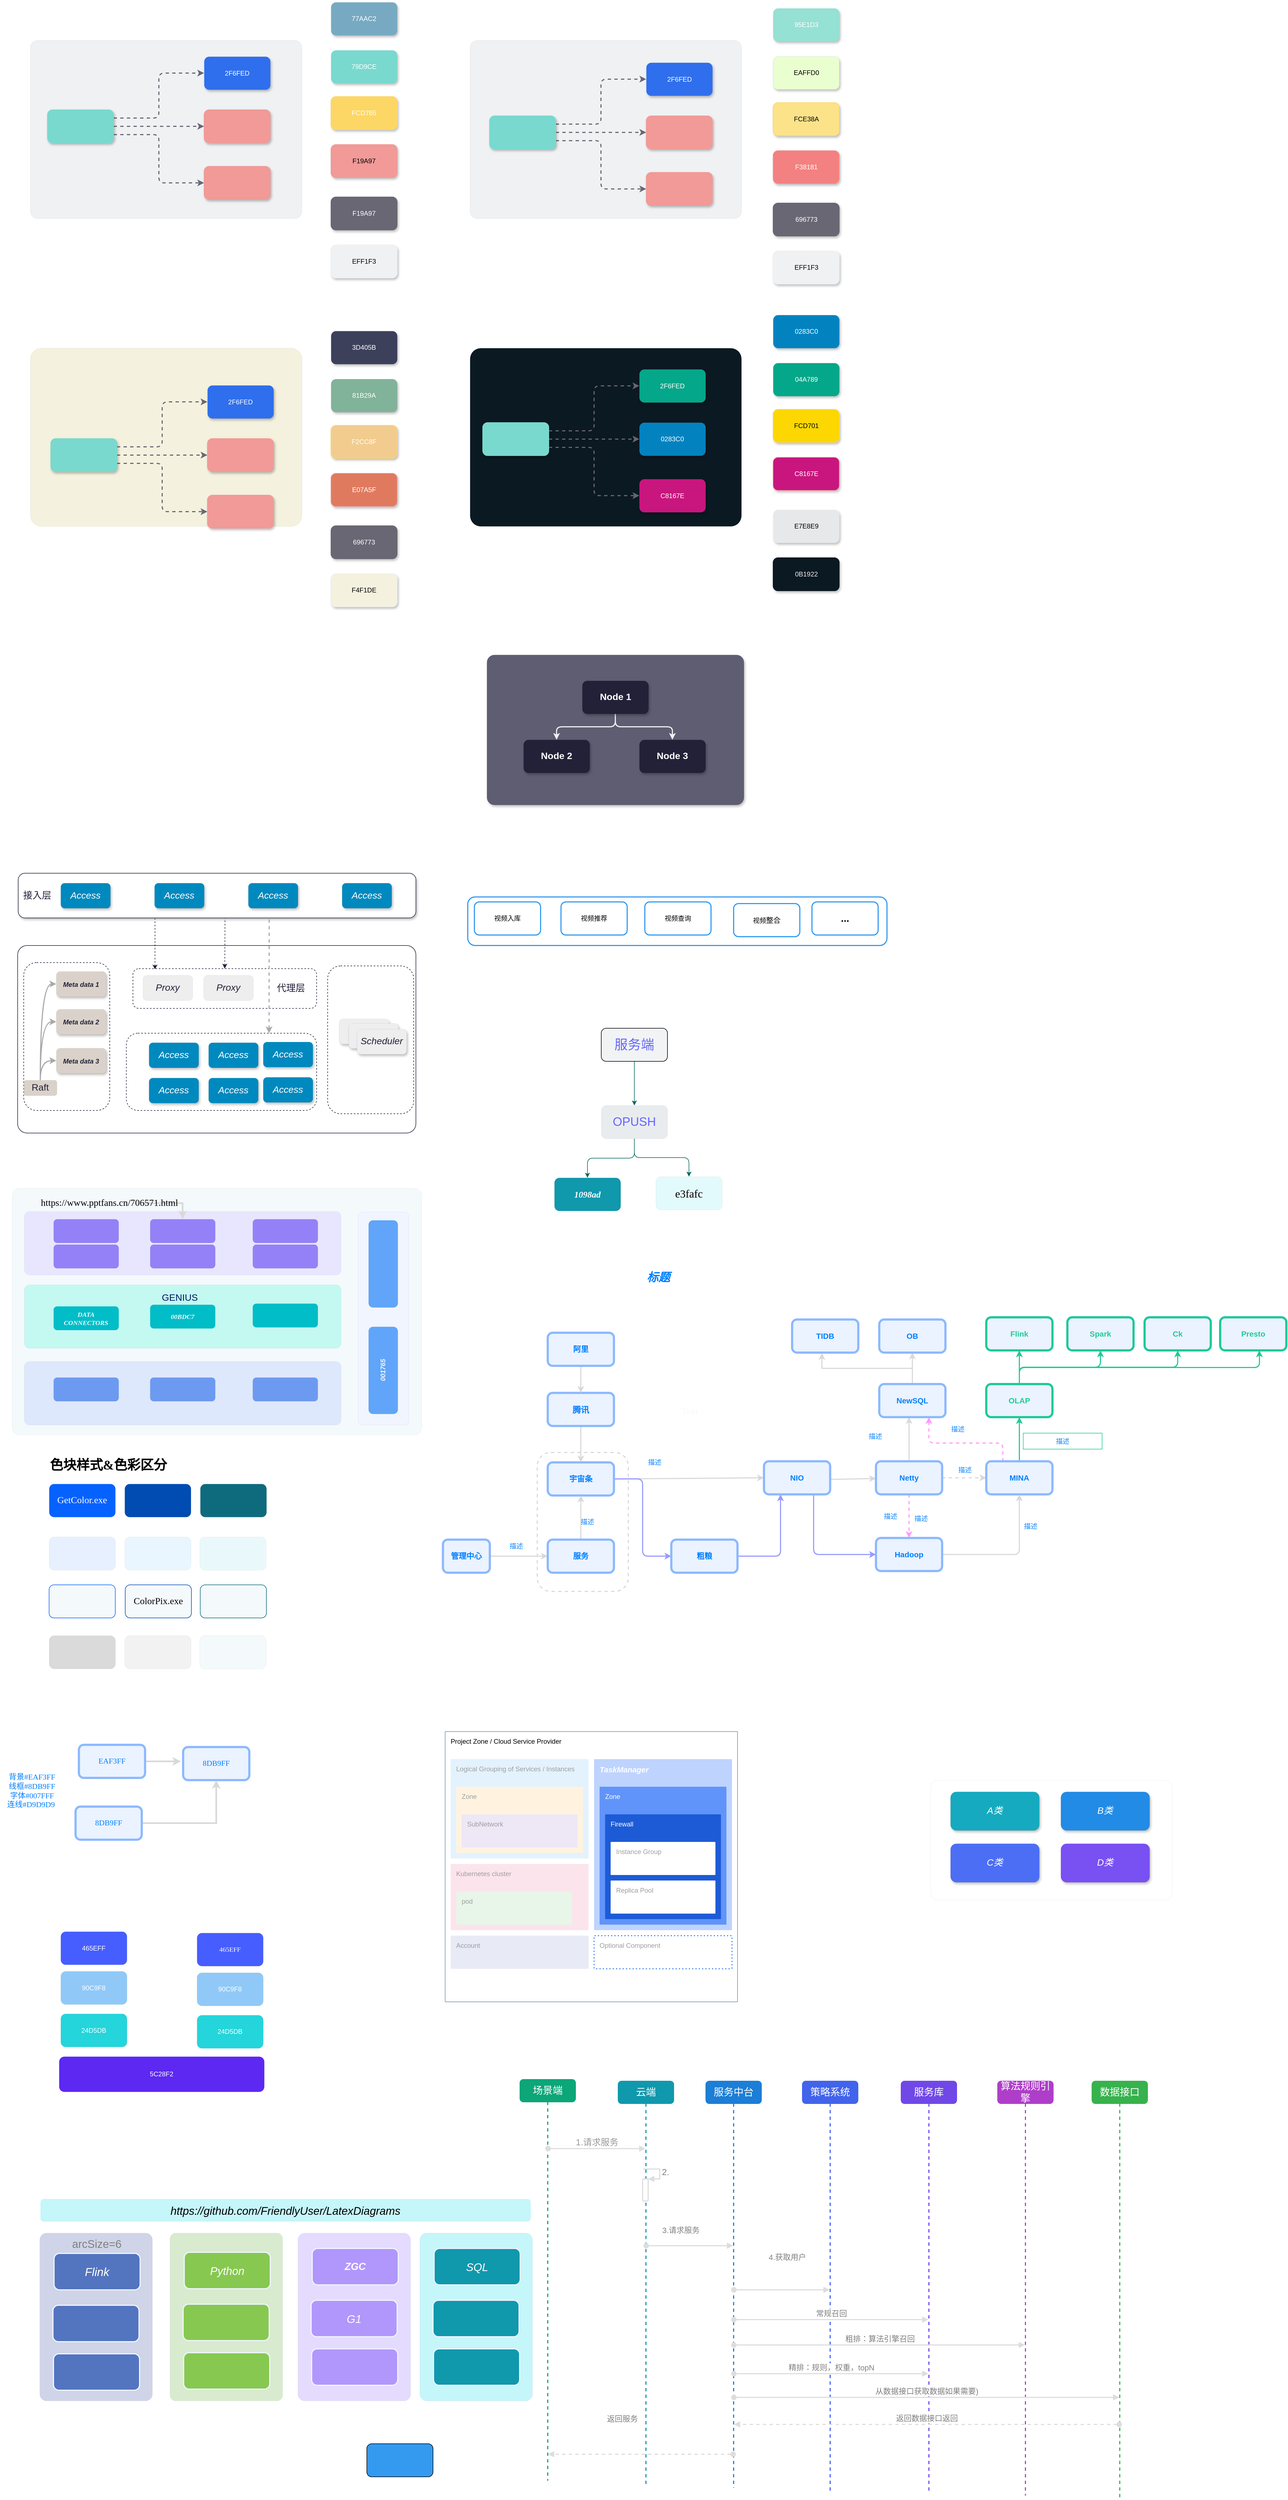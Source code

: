 <mxfile version="20.3.6" type="github">
  <diagram id="llJ7z0Gji51JeSnajiMM" name="第 1 页">
    <mxGraphModel dx="1422" dy="706" grid="0" gridSize="10" guides="1" tooltips="1" connect="1" arrows="1" fold="1" page="1" pageScale="1" pageWidth="827" pageHeight="1169" math="0" shadow="0">
      <root>
        <mxCell id="0" />
        <mxCell id="1" parent="0" />
        <mxCell id="q62LZAC1qhZ32H_XYZBD-136" value="" style="rounded=1;whiteSpace=wrap;html=1;shadow=0;glass=0;sketch=0;fontSize=12;fontColor=#222138;strokeColor=#222138;strokeWidth=0;fillColor=#F4F9FC;arcSize=3;" parent="1" vertex="1">
          <mxGeometry x="46" y="2180" width="742" height="447" as="geometry" />
        </mxCell>
        <mxCell id="q62LZAC1qhZ32H_XYZBD-12" value="" style="rounded=1;whiteSpace=wrap;html=1;shadow=0;fillColor=#EFF1F3;strokeWidth=0;dashed=1;arcSize=4;" parent="1" vertex="1">
          <mxGeometry x="79" y="99" width="492" height="323" as="geometry" />
        </mxCell>
        <mxCell id="q62LZAC1qhZ32H_XYZBD-19" style="edgeStyle=orthogonalEdgeStyle;rounded=0;orthogonalLoop=1;jettySize=auto;html=1;exitX=1;exitY=0.5;exitDx=0;exitDy=0;fontColor=#FFFFFF;strokeWidth=2;strokeColor=#696773;dashed=1;" parent="1" source="q62LZAC1qhZ32H_XYZBD-1" target="q62LZAC1qhZ32H_XYZBD-16" edge="1">
          <mxGeometry relative="1" as="geometry" />
        </mxCell>
        <mxCell id="q62LZAC1qhZ32H_XYZBD-20" style="edgeStyle=orthogonalEdgeStyle;rounded=1;orthogonalLoop=1;jettySize=auto;html=1;exitX=1;exitY=0.75;exitDx=0;exitDy=0;entryX=0;entryY=0.5;entryDx=0;entryDy=0;fontColor=#FFFFFF;strokeColor=#696773;strokeWidth=2;dashed=1;" parent="1" source="q62LZAC1qhZ32H_XYZBD-1" target="q62LZAC1qhZ32H_XYZBD-18" edge="1">
          <mxGeometry relative="1" as="geometry" />
        </mxCell>
        <mxCell id="q62LZAC1qhZ32H_XYZBD-21" style="edgeStyle=orthogonalEdgeStyle;rounded=1;orthogonalLoop=1;jettySize=auto;html=1;exitX=1;exitY=0.25;exitDx=0;exitDy=0;entryX=0;entryY=0.5;entryDx=0;entryDy=0;fontColor=#FFFFFF;strokeColor=#696773;strokeWidth=2;dashed=1;" parent="1" source="q62LZAC1qhZ32H_XYZBD-1" target="q62LZAC1qhZ32H_XYZBD-15" edge="1">
          <mxGeometry relative="1" as="geometry" />
        </mxCell>
        <mxCell id="q62LZAC1qhZ32H_XYZBD-1" value="" style="rounded=1;whiteSpace=wrap;html=1;fillColor=#79D9CE;strokeColor=#79D9CE;shadow=1;" parent="1" vertex="1">
          <mxGeometry x="110" y="225" width="120" height="60" as="geometry" />
        </mxCell>
        <mxCell id="q62LZAC1qhZ32H_XYZBD-2" value="&lt;font color=&quot;#ffffff&quot;&gt;77AAC2&lt;/font&gt;" style="whiteSpace=wrap;html=1;rounded=1;fillColor=#77AAC2;shadow=1;strokeWidth=0;strokeColor=#77AAC2;" parent="1" vertex="1">
          <mxGeometry x="624" y="30" width="120" height="60" as="geometry" />
        </mxCell>
        <mxCell id="q62LZAC1qhZ32H_XYZBD-4" value="&lt;font color=&quot;#ffffff&quot;&gt;79D9CE&lt;/font&gt;" style="whiteSpace=wrap;html=1;rounded=1;fillColor=#79D9CE;strokeColor=#79D9CE;strokeWidth=0;shadow=1;" parent="1" vertex="1">
          <mxGeometry x="624" y="117" width="120" height="60" as="geometry" />
        </mxCell>
        <mxCell id="q62LZAC1qhZ32H_XYZBD-6" value="&lt;font color=&quot;#ffffff&quot;&gt;FCD765&lt;/font&gt;" style="whiteSpace=wrap;html=1;rounded=1;fillColor=#FCD765;strokeColor=#FCD765;shadow=1;" parent="1" vertex="1">
          <mxGeometry x="624" y="201" width="120" height="60" as="geometry" />
        </mxCell>
        <mxCell id="q62LZAC1qhZ32H_XYZBD-7" value="F19A97" style="whiteSpace=wrap;html=1;rounded=1;fillColor=#F19A97;strokeColor=#F19A97;shadow=1;glass=0;sketch=0;" parent="1" vertex="1">
          <mxGeometry x="624" y="288" width="120" height="60" as="geometry" />
        </mxCell>
        <mxCell id="q62LZAC1qhZ32H_XYZBD-8" value="&lt;font color=&quot;#ffffff&quot;&gt;F19A97&lt;/font&gt;" style="whiteSpace=wrap;html=1;rounded=1;fillColor=#696773;strokeColor=#696773;shadow=1;" parent="1" vertex="1">
          <mxGeometry x="624" y="383" width="120" height="60" as="geometry" />
        </mxCell>
        <mxCell id="q62LZAC1qhZ32H_XYZBD-9" value="EFF1F3" style="whiteSpace=wrap;html=1;rounded=1;fillColor=#EFF1F3;strokeColor=#EFF1F3;shadow=1;" parent="1" vertex="1">
          <mxGeometry x="624" y="470" width="120" height="60" as="geometry" />
        </mxCell>
        <mxCell id="q62LZAC1qhZ32H_XYZBD-15" value="&lt;font color=&quot;#ffffff&quot;&gt;2F6FED&lt;/font&gt;" style="whiteSpace=wrap;html=1;rounded=1;fillColor=#2F6FED;strokeColor=#F19A97;shadow=1;glass=0;sketch=0;strokeWidth=0;" parent="1" vertex="1">
          <mxGeometry x="394" y="128.5" width="120" height="60" as="geometry" />
        </mxCell>
        <mxCell id="q62LZAC1qhZ32H_XYZBD-16" value="" style="whiteSpace=wrap;html=1;fillColor=#F19A97;strokeColor=#F19A97;rounded=1;shadow=1;glass=0;sketch=0;" parent="1" vertex="1">
          <mxGeometry x="394" y="225" width="120" height="60" as="geometry" />
        </mxCell>
        <mxCell id="q62LZAC1qhZ32H_XYZBD-18" value="" style="whiteSpace=wrap;html=1;fillColor=#F19A97;strokeColor=#F19A97;rounded=1;shadow=1;glass=0;sketch=0;" parent="1" vertex="1">
          <mxGeometry x="394" y="327.5" width="120" height="60" as="geometry" />
        </mxCell>
        <mxCell id="q62LZAC1qhZ32H_XYZBD-24" value="Text" style="text;html=1;align=center;verticalAlign=middle;resizable=0;points=[];autosize=1;strokeColor=none;fillColor=none;fontColor=#FFFFFF;" parent="1" vertex="1">
          <mxGeometry x="488" y="558" width="40" height="20" as="geometry" />
        </mxCell>
        <mxCell id="q62LZAC1qhZ32H_XYZBD-25" value="" style="rounded=1;whiteSpace=wrap;html=1;shadow=0;fillColor=#F4F1DE;strokeWidth=0;dashed=1;arcSize=6;" parent="1" vertex="1">
          <mxGeometry x="79" y="657" width="492" height="323" as="geometry" />
        </mxCell>
        <mxCell id="q62LZAC1qhZ32H_XYZBD-26" style="edgeStyle=orthogonalEdgeStyle;rounded=0;orthogonalLoop=1;jettySize=auto;html=1;exitX=1;exitY=0.5;exitDx=0;exitDy=0;fontColor=#FFFFFF;strokeWidth=2;strokeColor=#696773;dashed=1;" parent="1" source="q62LZAC1qhZ32H_XYZBD-29" target="q62LZAC1qhZ32H_XYZBD-37" edge="1">
          <mxGeometry relative="1" as="geometry" />
        </mxCell>
        <mxCell id="q62LZAC1qhZ32H_XYZBD-27" style="edgeStyle=orthogonalEdgeStyle;rounded=1;orthogonalLoop=1;jettySize=auto;html=1;exitX=1;exitY=0.75;exitDx=0;exitDy=0;entryX=0;entryY=0.5;entryDx=0;entryDy=0;fontColor=#FFFFFF;strokeColor=#696773;strokeWidth=2;dashed=1;" parent="1" source="q62LZAC1qhZ32H_XYZBD-29" target="q62LZAC1qhZ32H_XYZBD-38" edge="1">
          <mxGeometry relative="1" as="geometry" />
        </mxCell>
        <mxCell id="q62LZAC1qhZ32H_XYZBD-28" style="edgeStyle=orthogonalEdgeStyle;rounded=1;orthogonalLoop=1;jettySize=auto;html=1;exitX=1;exitY=0.25;exitDx=0;exitDy=0;entryX=0;entryY=0.5;entryDx=0;entryDy=0;fontColor=#FFFFFF;strokeColor=#696773;strokeWidth=2;dashed=1;" parent="1" source="q62LZAC1qhZ32H_XYZBD-29" target="q62LZAC1qhZ32H_XYZBD-36" edge="1">
          <mxGeometry relative="1" as="geometry" />
        </mxCell>
        <mxCell id="q62LZAC1qhZ32H_XYZBD-29" value="" style="rounded=1;whiteSpace=wrap;html=1;fillColor=#79D9CE;strokeColor=#79D9CE;shadow=1;" parent="1" vertex="1">
          <mxGeometry x="116" y="821" width="120" height="60" as="geometry" />
        </mxCell>
        <mxCell id="q62LZAC1qhZ32H_XYZBD-30" value="&lt;font color=&quot;#ffffff&quot;&gt;3D405B&lt;/font&gt;" style="whiteSpace=wrap;html=1;rounded=1;fillColor=#3D405B;shadow=1;strokeWidth=0;strokeColor=#77AAC2;" parent="1" vertex="1">
          <mxGeometry x="624" y="626" width="120" height="60" as="geometry" />
        </mxCell>
        <mxCell id="q62LZAC1qhZ32H_XYZBD-31" value="&lt;font color=&quot;#ffffff&quot;&gt;81B29A&lt;/font&gt;" style="whiteSpace=wrap;html=1;rounded=1;fillColor=#81B29A;strokeColor=#79D9CE;strokeWidth=0;shadow=1;" parent="1" vertex="1">
          <mxGeometry x="624" y="713" width="120" height="60" as="geometry" />
        </mxCell>
        <mxCell id="q62LZAC1qhZ32H_XYZBD-32" value="&lt;font color=&quot;#ffffff&quot;&gt;F2CC8F&lt;/font&gt;" style="whiteSpace=wrap;html=1;rounded=1;fillColor=#F2CC8F;strokeColor=#FCD765;shadow=1;" parent="1" vertex="1">
          <mxGeometry x="624" y="797" width="120" height="60" as="geometry" />
        </mxCell>
        <mxCell id="q62LZAC1qhZ32H_XYZBD-33" value="&lt;font color=&quot;#ffffff&quot;&gt;E07A5F&lt;/font&gt;" style="whiteSpace=wrap;html=1;rounded=1;fillColor=#E07A5F;strokeColor=#F19A97;shadow=1;glass=0;sketch=0;" parent="1" vertex="1">
          <mxGeometry x="624" y="884" width="120" height="60" as="geometry" />
        </mxCell>
        <mxCell id="q62LZAC1qhZ32H_XYZBD-34" value="&lt;font color=&quot;#ffffff&quot;&gt;696773&lt;/font&gt;" style="whiteSpace=wrap;html=1;rounded=1;fillColor=#696773;strokeColor=#696773;shadow=1;" parent="1" vertex="1">
          <mxGeometry x="624" y="979" width="120" height="60" as="geometry" />
        </mxCell>
        <mxCell id="q62LZAC1qhZ32H_XYZBD-35" value="F4F1DE" style="whiteSpace=wrap;html=1;rounded=1;fillColor=#F4F1DE;strokeColor=#EFF1F3;shadow=1;" parent="1" vertex="1">
          <mxGeometry x="624" y="1066" width="120" height="60" as="geometry" />
        </mxCell>
        <mxCell id="q62LZAC1qhZ32H_XYZBD-36" value="&lt;font color=&quot;#ffffff&quot;&gt;2F6FED&lt;/font&gt;" style="whiteSpace=wrap;html=1;rounded=1;fillColor=#2F6FED;strokeColor=#F19A97;shadow=1;glass=0;sketch=0;strokeWidth=0;" parent="1" vertex="1">
          <mxGeometry x="400" y="724.5" width="120" height="60" as="geometry" />
        </mxCell>
        <mxCell id="q62LZAC1qhZ32H_XYZBD-37" value="" style="whiteSpace=wrap;html=1;fillColor=#F19A97;strokeColor=#F19A97;rounded=1;shadow=1;glass=0;sketch=0;" parent="1" vertex="1">
          <mxGeometry x="400" y="821" width="120" height="60" as="geometry" />
        </mxCell>
        <mxCell id="q62LZAC1qhZ32H_XYZBD-38" value="" style="whiteSpace=wrap;html=1;fillColor=#F19A97;strokeColor=#F19A97;rounded=1;shadow=1;glass=0;sketch=0;" parent="1" vertex="1">
          <mxGeometry x="400" y="923.5" width="120" height="60" as="geometry" />
        </mxCell>
        <mxCell id="q62LZAC1qhZ32H_XYZBD-39" value="" style="rounded=1;whiteSpace=wrap;html=1;shadow=0;fillColor=#0B1922;strokeWidth=0;dashed=1;arcSize=6;" parent="1" vertex="1">
          <mxGeometry x="876" y="657" width="492" height="323" as="geometry" />
        </mxCell>
        <mxCell id="q62LZAC1qhZ32H_XYZBD-40" style="edgeStyle=orthogonalEdgeStyle;rounded=0;orthogonalLoop=1;jettySize=auto;html=1;exitX=1;exitY=0.5;exitDx=0;exitDy=0;fontColor=#FFFFFF;strokeWidth=2;strokeColor=#696773;dashed=1;" parent="1" source="q62LZAC1qhZ32H_XYZBD-43" target="q62LZAC1qhZ32H_XYZBD-51" edge="1">
          <mxGeometry relative="1" as="geometry" />
        </mxCell>
        <mxCell id="q62LZAC1qhZ32H_XYZBD-41" style="edgeStyle=orthogonalEdgeStyle;rounded=1;orthogonalLoop=1;jettySize=auto;html=1;exitX=1;exitY=0.75;exitDx=0;exitDy=0;entryX=0;entryY=0.5;entryDx=0;entryDy=0;fontColor=#FFFFFF;strokeColor=#696773;strokeWidth=2;dashed=1;" parent="1" source="q62LZAC1qhZ32H_XYZBD-43" target="q62LZAC1qhZ32H_XYZBD-52" edge="1">
          <mxGeometry relative="1" as="geometry" />
        </mxCell>
        <mxCell id="q62LZAC1qhZ32H_XYZBD-42" style="edgeStyle=orthogonalEdgeStyle;rounded=1;orthogonalLoop=1;jettySize=auto;html=1;exitX=1;exitY=0.25;exitDx=0;exitDy=0;entryX=0;entryY=0.5;entryDx=0;entryDy=0;fontColor=#FFFFFF;strokeColor=#696773;strokeWidth=2;dashed=1;" parent="1" source="q62LZAC1qhZ32H_XYZBD-43" target="q62LZAC1qhZ32H_XYZBD-50" edge="1">
          <mxGeometry relative="1" as="geometry" />
        </mxCell>
        <mxCell id="q62LZAC1qhZ32H_XYZBD-43" value="" style="rounded=1;whiteSpace=wrap;html=1;fillColor=#79D9CE;strokeColor=#79D9CE;shadow=1;" parent="1" vertex="1">
          <mxGeometry x="899" y="792" width="120" height="60" as="geometry" />
        </mxCell>
        <mxCell id="q62LZAC1qhZ32H_XYZBD-44" value="&lt;font color=&quot;#ffffff&quot;&gt;0283C0&lt;/font&gt;" style="whiteSpace=wrap;html=1;rounded=1;fillColor=#0283C0;shadow=1;strokeWidth=0;strokeColor=#77AAC2;" parent="1" vertex="1">
          <mxGeometry x="1425.5" y="597" width="120" height="60" as="geometry" />
        </mxCell>
        <mxCell id="q62LZAC1qhZ32H_XYZBD-45" value="&lt;font color=&quot;#ffffff&quot;&gt;04A789&lt;/font&gt;" style="whiteSpace=wrap;html=1;rounded=1;fillColor=#04A789;strokeColor=#79D9CE;strokeWidth=0;shadow=1;" parent="1" vertex="1">
          <mxGeometry x="1425.5" y="684" width="120" height="60" as="geometry" />
        </mxCell>
        <mxCell id="q62LZAC1qhZ32H_XYZBD-46" value="FCD701" style="whiteSpace=wrap;html=1;rounded=1;fillColor=#FCD701;strokeColor=#FCD765;shadow=1;" parent="1" vertex="1">
          <mxGeometry x="1425.5" y="768" width="120" height="60" as="geometry" />
        </mxCell>
        <mxCell id="q62LZAC1qhZ32H_XYZBD-47" value="&lt;font color=&quot;#ffffff&quot;&gt;C8167E&lt;/font&gt;" style="whiteSpace=wrap;html=1;rounded=1;fillColor=#C8167E;strokeColor=#F19A97;shadow=1;glass=0;sketch=0;" parent="1" vertex="1">
          <mxGeometry x="1425.5" y="855" width="120" height="60" as="geometry" />
        </mxCell>
        <mxCell id="q62LZAC1qhZ32H_XYZBD-48" value="E7E8E9" style="whiteSpace=wrap;html=1;rounded=1;fillColor=#E7E8E9;strokeColor=#E7E8E9;shadow=1;strokeWidth=0;" parent="1" vertex="1">
          <mxGeometry x="1425.5" y="950" width="120" height="60" as="geometry" />
        </mxCell>
        <mxCell id="q62LZAC1qhZ32H_XYZBD-49" value="&lt;font color=&quot;#eff1f3&quot;&gt;0B1922&lt;/font&gt;" style="whiteSpace=wrap;html=1;rounded=1;fillColor=#0B1922;strokeColor=#0B1922;shadow=1;" parent="1" vertex="1">
          <mxGeometry x="1425.5" y="1037" width="120" height="60" as="geometry" />
        </mxCell>
        <mxCell id="q62LZAC1qhZ32H_XYZBD-50" value="&lt;font color=&quot;#ffffff&quot;&gt;2F6FED&lt;/font&gt;" style="whiteSpace=wrap;html=1;rounded=1;fillColor=#04A789;strokeColor=#F19A97;shadow=1;glass=0;sketch=0;strokeWidth=0;" parent="1" vertex="1">
          <mxGeometry x="1183" y="695.5" width="120" height="60" as="geometry" />
        </mxCell>
        <mxCell id="q62LZAC1qhZ32H_XYZBD-51" value="0283C0" style="whiteSpace=wrap;html=1;fillColor=#0283C0;strokeColor=#F19A97;rounded=1;shadow=1;glass=0;sketch=0;fontColor=#FFFFFF;strokeWidth=0;" parent="1" vertex="1">
          <mxGeometry x="1183" y="792" width="120" height="60" as="geometry" />
        </mxCell>
        <mxCell id="q62LZAC1qhZ32H_XYZBD-52" value="C8167E" style="whiteSpace=wrap;html=1;fillColor=#C8167E;strokeColor=#F19A97;rounded=1;shadow=1;glass=0;sketch=0;fontColor=#FFFFFF;strokeWidth=0;" parent="1" vertex="1">
          <mxGeometry x="1183" y="894.5" width="120" height="60" as="geometry" />
        </mxCell>
        <mxCell id="q62LZAC1qhZ32H_XYZBD-53" value="" style="rounded=1;whiteSpace=wrap;html=1;shadow=0;fillColor=#EFF1F3;strokeWidth=0;dashed=1;arcSize=4;" parent="1" vertex="1">
          <mxGeometry x="876" y="99" width="492" height="323" as="geometry" />
        </mxCell>
        <mxCell id="q62LZAC1qhZ32H_XYZBD-54" style="edgeStyle=orthogonalEdgeStyle;rounded=0;orthogonalLoop=1;jettySize=auto;html=1;exitX=1;exitY=0.5;exitDx=0;exitDy=0;fontColor=#FFFFFF;strokeWidth=2;strokeColor=#696773;dashed=1;" parent="1" source="q62LZAC1qhZ32H_XYZBD-57" target="q62LZAC1qhZ32H_XYZBD-65" edge="1">
          <mxGeometry relative="1" as="geometry" />
        </mxCell>
        <mxCell id="q62LZAC1qhZ32H_XYZBD-55" style="edgeStyle=orthogonalEdgeStyle;rounded=1;orthogonalLoop=1;jettySize=auto;html=1;exitX=1;exitY=0.75;exitDx=0;exitDy=0;entryX=0;entryY=0.5;entryDx=0;entryDy=0;fontColor=#FFFFFF;strokeColor=#696773;strokeWidth=2;dashed=1;" parent="1" source="q62LZAC1qhZ32H_XYZBD-57" target="q62LZAC1qhZ32H_XYZBD-66" edge="1">
          <mxGeometry relative="1" as="geometry" />
        </mxCell>
        <mxCell id="q62LZAC1qhZ32H_XYZBD-56" style="edgeStyle=orthogonalEdgeStyle;rounded=1;orthogonalLoop=1;jettySize=auto;html=1;exitX=1;exitY=0.25;exitDx=0;exitDy=0;entryX=0;entryY=0.5;entryDx=0;entryDy=0;fontColor=#FFFFFF;strokeColor=#696773;strokeWidth=2;dashed=1;" parent="1" source="q62LZAC1qhZ32H_XYZBD-57" target="q62LZAC1qhZ32H_XYZBD-64" edge="1">
          <mxGeometry relative="1" as="geometry" />
        </mxCell>
        <mxCell id="q62LZAC1qhZ32H_XYZBD-57" value="" style="rounded=1;whiteSpace=wrap;html=1;fillColor=#79D9CE;strokeColor=#79D9CE;shadow=1;" parent="1" vertex="1">
          <mxGeometry x="911.5" y="236" width="120" height="60" as="geometry" />
        </mxCell>
        <mxCell id="q62LZAC1qhZ32H_XYZBD-58" value="&lt;font color=&quot;#ffffff&quot;&gt;95E1D3&lt;/font&gt;" style="whiteSpace=wrap;html=1;rounded=1;fillColor=#95e1d3;shadow=1;strokeWidth=0;strokeColor=#77AAC2;" parent="1" vertex="1">
          <mxGeometry x="1425.5" y="41" width="120" height="60" as="geometry" />
        </mxCell>
        <mxCell id="q62LZAC1qhZ32H_XYZBD-59" value="EAFFD0" style="whiteSpace=wrap;html=1;rounded=1;fillColor=#EAFFD0;strokeColor=#000000;strokeWidth=0;shadow=1;" parent="1" vertex="1">
          <mxGeometry x="1425.5" y="128" width="120" height="60" as="geometry" />
        </mxCell>
        <mxCell id="q62LZAC1qhZ32H_XYZBD-60" value="FCE38A" style="whiteSpace=wrap;html=1;rounded=1;fillColor=#FCE38A;strokeColor=#FCD765;shadow=1;" parent="1" vertex="1">
          <mxGeometry x="1425.5" y="212" width="120" height="60" as="geometry" />
        </mxCell>
        <mxCell id="q62LZAC1qhZ32H_XYZBD-61" value="&lt;font color=&quot;#ffffff&quot;&gt;F38181&lt;/font&gt;" style="whiteSpace=wrap;html=1;rounded=1;fillColor=#F38181;strokeColor=#F19A97;shadow=1;glass=0;sketch=0;" parent="1" vertex="1">
          <mxGeometry x="1425.5" y="299" width="120" height="60" as="geometry" />
        </mxCell>
        <mxCell id="q62LZAC1qhZ32H_XYZBD-62" value="&lt;font color=&quot;#ffffff&quot;&gt;696773&lt;/font&gt;" style="whiteSpace=wrap;html=1;rounded=1;fillColor=#696773;strokeColor=#696773;shadow=1;" parent="1" vertex="1">
          <mxGeometry x="1425.5" y="394" width="120" height="60" as="geometry" />
        </mxCell>
        <mxCell id="q62LZAC1qhZ32H_XYZBD-63" value="EFF1F3" style="whiteSpace=wrap;html=1;rounded=1;fillColor=#EFF1F3;strokeColor=#EFF1F3;shadow=1;" parent="1" vertex="1">
          <mxGeometry x="1425.5" y="481" width="120" height="60" as="geometry" />
        </mxCell>
        <mxCell id="q62LZAC1qhZ32H_XYZBD-64" value="&lt;font color=&quot;#ffffff&quot;&gt;2F6FED&lt;/font&gt;" style="whiteSpace=wrap;html=1;rounded=1;fillColor=#2F6FED;strokeColor=#F19A97;shadow=1;glass=0;sketch=0;strokeWidth=0;" parent="1" vertex="1">
          <mxGeometry x="1195.5" y="139.5" width="120" height="60" as="geometry" />
        </mxCell>
        <mxCell id="q62LZAC1qhZ32H_XYZBD-65" value="" style="whiteSpace=wrap;html=1;fillColor=#F19A97;strokeColor=#F19A97;rounded=1;shadow=1;glass=0;sketch=0;" parent="1" vertex="1">
          <mxGeometry x="1195.5" y="236" width="120" height="60" as="geometry" />
        </mxCell>
        <mxCell id="q62LZAC1qhZ32H_XYZBD-66" value="" style="whiteSpace=wrap;html=1;fillColor=#F19A97;strokeColor=#F19A97;rounded=1;shadow=1;glass=0;sketch=0;" parent="1" vertex="1">
          <mxGeometry x="1195.5" y="338.5" width="120" height="60" as="geometry" />
        </mxCell>
        <mxCell id="q62LZAC1qhZ32H_XYZBD-67" value="" style="rounded=1;whiteSpace=wrap;html=1;shadow=1;glass=0;dashed=1;sketch=0;fontColor=#FFFFFF;strokeColor=#0B1922;strokeWidth=0;fillColor=#5F5D72;arcSize=5;" parent="1" vertex="1">
          <mxGeometry x="906.5" y="1213" width="466" height="272" as="geometry" />
        </mxCell>
        <mxCell id="q62LZAC1qhZ32H_XYZBD-70" value="" style="rounded=1;orthogonalLoop=1;jettySize=auto;html=1;fontColor=#FFFFFF;strokeColor=#EFF1F3;strokeWidth=2;edgeStyle=orthogonalEdgeStyle;" parent="1" source="q62LZAC1qhZ32H_XYZBD-68" target="q62LZAC1qhZ32H_XYZBD-69" edge="1">
          <mxGeometry relative="1" as="geometry" />
        </mxCell>
        <mxCell id="q62LZAC1qhZ32H_XYZBD-72" value="" style="edgeStyle=orthogonalEdgeStyle;rounded=1;orthogonalLoop=1;jettySize=auto;html=1;fontColor=#FFFFFF;strokeColor=#EFF1F3;strokeWidth=2;" parent="1" source="q62LZAC1qhZ32H_XYZBD-68" target="q62LZAC1qhZ32H_XYZBD-71" edge="1">
          <mxGeometry relative="1" as="geometry" />
        </mxCell>
        <mxCell id="q62LZAC1qhZ32H_XYZBD-68" value="&lt;b&gt;&lt;font style=&quot;font-size: 17px;&quot;&gt;Node 1&lt;/font&gt;&lt;/b&gt;" style="rounded=1;whiteSpace=wrap;html=1;shadow=1;glass=0;dashed=1;sketch=0;fontColor=#FFFFFF;strokeColor=#0B1922;strokeWidth=0;fillColor=#222138;" parent="1" vertex="1">
          <mxGeometry x="1079.5" y="1260" width="120" height="60" as="geometry" />
        </mxCell>
        <mxCell id="q62LZAC1qhZ32H_XYZBD-69" value="&lt;b&gt;&lt;font style=&quot;font-size: 17px;&quot;&gt;Node 2&lt;/font&gt;&lt;/b&gt;" style="whiteSpace=wrap;html=1;fillColor=#222138;strokeColor=#0B1922;fontColor=#FFFFFF;rounded=1;shadow=1;glass=0;dashed=1;sketch=0;strokeWidth=0;" parent="1" vertex="1">
          <mxGeometry x="973" y="1367" width="120" height="60" as="geometry" />
        </mxCell>
        <mxCell id="q62LZAC1qhZ32H_XYZBD-71" value="&lt;b&gt;&lt;font style=&quot;font-size: 17px;&quot;&gt;Node 3&lt;/font&gt;&lt;/b&gt;" style="whiteSpace=wrap;html=1;fillColor=#222138;strokeColor=#0B1922;fontColor=#FFFFFF;rounded=1;shadow=1;glass=0;dashed=1;sketch=0;strokeWidth=0;" parent="1" vertex="1">
          <mxGeometry x="1183" y="1367" width="120" height="60" as="geometry" />
        </mxCell>
        <mxCell id="q62LZAC1qhZ32H_XYZBD-73" value="" style="rounded=1;whiteSpace=wrap;html=1;shadow=1;glass=0;sketch=0;fontSize=17;fontColor=#FFFFFF;strokeColor=#222138;strokeWidth=1;fillColor=#FFFFFF;" parent="1" vertex="1">
          <mxGeometry x="57" y="1609" width="721" height="81" as="geometry" />
        </mxCell>
        <mxCell id="q62LZAC1qhZ32H_XYZBD-74" value="Access" style="rounded=1;whiteSpace=wrap;html=1;shadow=1;glass=0;dashed=1;sketch=0;fontSize=17;fontColor=#FFFFFF;strokeColor=#0B1922;strokeWidth=0;fillColor=#0089BE;fontStyle=2" parent="1" vertex="1">
          <mxGeometry x="134" y="1626.75" width="90" height="45.5" as="geometry" />
        </mxCell>
        <mxCell id="q62LZAC1qhZ32H_XYZBD-75" value="&lt;font color=&quot;#222138&quot;&gt;接入层&lt;/font&gt;" style="text;html=1;strokeColor=none;fillColor=none;align=center;verticalAlign=middle;whiteSpace=wrap;rounded=0;shadow=1;glass=0;sketch=0;fontSize=17;fontColor=#FFFFFF;" parent="1" vertex="1">
          <mxGeometry x="61" y="1631.5" width="61" height="36" as="geometry" />
        </mxCell>
        <mxCell id="q62LZAC1qhZ32H_XYZBD-76" value="Access" style="rounded=1;whiteSpace=wrap;html=1;shadow=1;glass=0;dashed=1;sketch=0;fontSize=17;fontColor=#FFFFFF;strokeColor=#0B1922;strokeWidth=0;fillColor=#0089BE;fontStyle=2" parent="1" vertex="1">
          <mxGeometry x="304" y="1626.75" width="90" height="45.5" as="geometry" />
        </mxCell>
        <mxCell id="q62LZAC1qhZ32H_XYZBD-78" value="Access" style="rounded=1;whiteSpace=wrap;html=1;shadow=1;glass=0;dashed=1;sketch=0;fontSize=17;fontColor=#FFFFFF;strokeColor=#0B1922;strokeWidth=0;fillColor=#0089BE;fontStyle=2" parent="1" vertex="1">
          <mxGeometry x="474" y="1626.75" width="90" height="45.5" as="geometry" />
        </mxCell>
        <mxCell id="q62LZAC1qhZ32H_XYZBD-80" value="Access" style="rounded=1;whiteSpace=wrap;html=1;shadow=1;glass=0;dashed=1;sketch=0;fontSize=17;fontColor=#FFFFFF;strokeColor=#0B1922;strokeWidth=0;fillColor=#0089BE;fontStyle=2" parent="1" vertex="1">
          <mxGeometry x="644" y="1626.75" width="90" height="45.5" as="geometry" />
        </mxCell>
        <mxCell id="q62LZAC1qhZ32H_XYZBD-82" value="" style="rounded=1;whiteSpace=wrap;html=1;shadow=0;glass=0;sketch=0;fontSize=17;fontColor=#FFFFFF;strokeColor=#222138;strokeWidth=1;fillColor=#FFFFFF;arcSize=5;" parent="1" vertex="1">
          <mxGeometry x="56" y="1740" width="722" height="340" as="geometry" />
        </mxCell>
        <mxCell id="q62LZAC1qhZ32H_XYZBD-83" value="" style="rounded=1;whiteSpace=wrap;html=1;shadow=0;glass=0;sketch=0;fontSize=17;fontColor=#FFFFFF;strokeColor=#222138;strokeWidth=1;fillColor=#FFFFFF;dashed=1;" parent="1" vertex="1">
          <mxGeometry x="67" y="1771" width="156" height="268" as="geometry" />
        </mxCell>
        <mxCell id="q62LZAC1qhZ32H_XYZBD-123" style="rounded=0;orthogonalLoop=1;jettySize=auto;html=1;exitX=0.12;exitY=0.023;exitDx=0;exitDy=0;fontSize=12;fontColor=#222138;strokeColor=#222138;strokeWidth=1;endArrow=none;endFill=0;startArrow=classic;startFill=1;entryX=0.344;entryY=1.014;entryDx=0;entryDy=0;entryPerimeter=0;exitPerimeter=0;dashed=1;" parent="1" source="q62LZAC1qhZ32H_XYZBD-84" target="q62LZAC1qhZ32H_XYZBD-73" edge="1">
          <mxGeometry relative="1" as="geometry">
            <mxPoint x="348.333" y="1694.5" as="targetPoint" />
          </mxGeometry>
        </mxCell>
        <mxCell id="q62LZAC1qhZ32H_XYZBD-124" style="edgeStyle=none;rounded=0;orthogonalLoop=1;jettySize=auto;html=1;exitX=0.5;exitY=0;exitDx=0;exitDy=0;entryX=0.52;entryY=1.014;entryDx=0;entryDy=0;entryPerimeter=0;fontSize=12;fontColor=#222138;strokeColor=#222138;strokeWidth=1;endArrow=none;endFill=0;startArrow=classic;startFill=1;dashed=1;" parent="1" source="q62LZAC1qhZ32H_XYZBD-84" target="q62LZAC1qhZ32H_XYZBD-73" edge="1">
          <mxGeometry relative="1" as="geometry" />
        </mxCell>
        <mxCell id="q62LZAC1qhZ32H_XYZBD-84" value="" style="rounded=1;whiteSpace=wrap;html=1;shadow=0;glass=0;sketch=0;fontSize=17;fontColor=#FFFFFF;strokeColor=#222138;strokeWidth=1;fillColor=#FFFFFF;dashed=1;" parent="1" vertex="1">
          <mxGeometry x="265" y="1782" width="333" height="72" as="geometry" />
        </mxCell>
        <mxCell id="q62LZAC1qhZ32H_XYZBD-125" style="edgeStyle=none;rounded=0;orthogonalLoop=1;jettySize=auto;html=1;exitX=0.75;exitY=0;exitDx=0;exitDy=0;fontSize=12;fontColor=#222138;strokeColor=#A9A9A9;strokeWidth=2;dashed=1;endArrow=none;endFill=0;startArrow=classic;startFill=1;" parent="1" source="q62LZAC1qhZ32H_XYZBD-85" edge="1">
          <mxGeometry relative="1" as="geometry">
            <mxPoint x="512" y="1692" as="targetPoint" />
          </mxGeometry>
        </mxCell>
        <mxCell id="q62LZAC1qhZ32H_XYZBD-85" value="" style="rounded=1;whiteSpace=wrap;html=1;shadow=0;glass=0;sketch=0;fontSize=17;fontColor=#FFFFFF;strokeColor=#222138;strokeWidth=1;fillColor=#FFFFFF;dashed=1;" parent="1" vertex="1">
          <mxGeometry x="253" y="1899" width="345" height="140" as="geometry" />
        </mxCell>
        <mxCell id="q62LZAC1qhZ32H_XYZBD-88" value="Access" style="rounded=1;whiteSpace=wrap;html=1;shadow=1;glass=0;dashed=1;sketch=0;fontSize=17;fontColor=#FFFFFF;strokeColor=#0B1922;strokeWidth=0;fillColor=#0089BE;fontStyle=2" parent="1" vertex="1">
          <mxGeometry x="294" y="1916" width="90" height="45.5" as="geometry" />
        </mxCell>
        <mxCell id="q62LZAC1qhZ32H_XYZBD-89" value="Access" style="rounded=1;whiteSpace=wrap;html=1;shadow=1;glass=0;dashed=1;sketch=0;fontSize=17;fontColor=#FFFFFF;strokeColor=#0B1922;strokeWidth=0;fillColor=#0089BE;fontStyle=2" parent="1" vertex="1">
          <mxGeometry x="294" y="1980" width="90" height="45.5" as="geometry" />
        </mxCell>
        <mxCell id="q62LZAC1qhZ32H_XYZBD-91" value="Access" style="rounded=1;whiteSpace=wrap;html=1;shadow=1;glass=0;dashed=1;sketch=0;fontSize=17;fontColor=#FFFFFF;strokeColor=#0B1922;strokeWidth=0;fillColor=#0089BE;fontStyle=2" parent="1" vertex="1">
          <mxGeometry x="402" y="1916" width="90" height="45.5" as="geometry" />
        </mxCell>
        <mxCell id="q62LZAC1qhZ32H_XYZBD-92" value="Access" style="rounded=1;whiteSpace=wrap;html=1;shadow=1;glass=0;dashed=1;sketch=0;fontSize=17;fontColor=#FFFFFF;strokeColor=#0B1922;strokeWidth=0;fillColor=#0089BE;fontStyle=2" parent="1" vertex="1">
          <mxGeometry x="402" y="1980" width="90" height="45.5" as="geometry" />
        </mxCell>
        <mxCell id="q62LZAC1qhZ32H_XYZBD-93" value="Access" style="rounded=1;whiteSpace=wrap;html=1;shadow=1;glass=0;dashed=1;sketch=0;fontSize=17;fontColor=#FFFFFF;strokeColor=#0B1922;strokeWidth=0;fillColor=#0089BE;fontStyle=2" parent="1" vertex="1">
          <mxGeometry x="501" y="1914.75" width="90" height="45.5" as="geometry" />
        </mxCell>
        <mxCell id="q62LZAC1qhZ32H_XYZBD-94" value="Access" style="rounded=1;whiteSpace=wrap;html=1;shadow=1;glass=0;dashed=1;sketch=0;fontSize=17;fontColor=#FFFFFF;strokeColor=#0B1922;strokeWidth=0;fillColor=#0089BE;fontStyle=2" parent="1" vertex="1">
          <mxGeometry x="501" y="1978.75" width="90" height="45.5" as="geometry" />
        </mxCell>
        <mxCell id="q62LZAC1qhZ32H_XYZBD-95" value="Proxy" style="rounded=1;whiteSpace=wrap;html=1;shadow=0;glass=0;sketch=0;fontSize=17;fontColor=#222138;strokeColor=#0B1922;strokeWidth=0;fillColor=#EEEEEE;fontStyle=2" parent="1" vertex="1">
          <mxGeometry x="283" y="1794" width="90" height="45.5" as="geometry" />
        </mxCell>
        <mxCell id="q62LZAC1qhZ32H_XYZBD-96" value="Proxy" style="rounded=1;whiteSpace=wrap;html=1;shadow=0;glass=0;sketch=0;fontSize=17;fontColor=#222138;strokeColor=#0B1922;strokeWidth=0;fillColor=#EEEEEE;fontStyle=2" parent="1" vertex="1">
          <mxGeometry x="393" y="1794" width="90" height="45.5" as="geometry" />
        </mxCell>
        <mxCell id="q62LZAC1qhZ32H_XYZBD-97" value="&lt;font color=&quot;#222138&quot;&gt;代理层&lt;/font&gt;" style="text;html=1;strokeColor=none;fillColor=none;align=center;verticalAlign=middle;whiteSpace=wrap;rounded=0;shadow=1;glass=0;sketch=0;fontSize=17;fontColor=#FFFFFF;" parent="1" vertex="1">
          <mxGeometry x="521" y="1800" width="61" height="36" as="geometry" />
        </mxCell>
        <mxCell id="q62LZAC1qhZ32H_XYZBD-99" value="&lt;b style=&quot;font-size: 12px;&quot;&gt;Meta data 1&lt;/b&gt;" style="rounded=1;whiteSpace=wrap;html=1;shadow=1;glass=0;dashed=1;sketch=0;fontSize=17;fontColor=#222138;strokeColor=#0B1922;strokeWidth=0;fillColor=#DAD2CA;fontStyle=2" parent="1" vertex="1">
          <mxGeometry x="126" y="1787" width="90" height="45.5" as="geometry" />
        </mxCell>
        <mxCell id="q62LZAC1qhZ32H_XYZBD-100" value="&lt;b style=&quot;font-size: 12px;&quot;&gt;Meta data 2&lt;/b&gt;" style="rounded=1;whiteSpace=wrap;html=1;shadow=1;glass=0;dashed=1;sketch=0;fontSize=17;fontColor=#222138;strokeColor=#0B1922;strokeWidth=0;fillColor=#DAD2CA;fontStyle=2" parent="1" vertex="1">
          <mxGeometry x="126" y="1855.5" width="90" height="45.5" as="geometry" />
        </mxCell>
        <mxCell id="q62LZAC1qhZ32H_XYZBD-102" value="&lt;font style=&quot;font-size: 12px;&quot;&gt;&lt;b&gt;Meta data 3&lt;/b&gt;&lt;/font&gt;" style="rounded=1;whiteSpace=wrap;html=1;shadow=1;glass=0;dashed=1;sketch=0;fontSize=17;fontColor=#222138;strokeColor=#0B1922;strokeWidth=0;fillColor=#DAD2CA;fontStyle=2" parent="1" vertex="1">
          <mxGeometry x="126" y="1926" width="90" height="45.5" as="geometry" />
        </mxCell>
        <mxCell id="q62LZAC1qhZ32H_XYZBD-112" style="rounded=0;orthogonalLoop=1;jettySize=auto;html=1;exitX=0.5;exitY=0;exitDx=0;exitDy=0;fontSize=17;fontColor=#222138;strokeColor=#A9A9A9;strokeWidth=2;entryX=0;entryY=0.5;entryDx=0;entryDy=0;edgeStyle=orthogonalEdgeStyle;curved=1;" parent="1" source="q62LZAC1qhZ32H_XYZBD-111" target="q62LZAC1qhZ32H_XYZBD-102" edge="1">
          <mxGeometry relative="1" as="geometry" />
        </mxCell>
        <mxCell id="q62LZAC1qhZ32H_XYZBD-113" style="rounded=0;orthogonalLoop=1;jettySize=auto;html=1;exitX=0.5;exitY=0;exitDx=0;exitDy=0;entryX=0;entryY=0.5;entryDx=0;entryDy=0;fontSize=17;fontColor=#222138;strokeColor=#A9A9A9;strokeWidth=2;edgeStyle=orthogonalEdgeStyle;curved=1;" parent="1" source="q62LZAC1qhZ32H_XYZBD-111" target="q62LZAC1qhZ32H_XYZBD-100" edge="1">
          <mxGeometry relative="1" as="geometry" />
        </mxCell>
        <mxCell id="q62LZAC1qhZ32H_XYZBD-114" style="rounded=0;orthogonalLoop=1;jettySize=auto;html=1;exitX=0.5;exitY=0;exitDx=0;exitDy=0;entryX=0;entryY=0.5;entryDx=0;entryDy=0;fontSize=17;fontColor=#222138;strokeColor=#A9A9A9;strokeWidth=2;edgeStyle=orthogonalEdgeStyle;curved=1;" parent="1" source="q62LZAC1qhZ32H_XYZBD-111" target="q62LZAC1qhZ32H_XYZBD-99" edge="1">
          <mxGeometry relative="1" as="geometry" />
        </mxCell>
        <mxCell id="q62LZAC1qhZ32H_XYZBD-111" value="Raft" style="rounded=1;whiteSpace=wrap;html=1;shadow=0;glass=0;sketch=0;fontSize=17;fontColor=#222138;strokeColor=#222138;strokeWidth=0;fillColor=#DAD2CA;" parent="1" vertex="1">
          <mxGeometry x="67" y="1984" width="60" height="28" as="geometry" />
        </mxCell>
        <mxCell id="q62LZAC1qhZ32H_XYZBD-115" value="" style="rounded=1;whiteSpace=wrap;html=1;shadow=0;glass=0;sketch=0;fontSize=17;fontColor=#FFFFFF;strokeColor=#222138;strokeWidth=1;fillColor=#FFFFFF;dashed=1;" parent="1" vertex="1">
          <mxGeometry x="618" y="1777" width="156" height="268" as="geometry" />
        </mxCell>
        <mxCell id="q62LZAC1qhZ32H_XYZBD-117" value="Access" style="rounded=1;whiteSpace=wrap;html=1;shadow=1;glass=0;dashed=1;sketch=0;fontSize=17;fontColor=#222138;strokeColor=#0B1922;strokeWidth=0;fillColor=#EEEEEE;fontStyle=2" parent="1" vertex="1">
          <mxGeometry x="639" y="1873" width="90" height="45.5" as="geometry" />
        </mxCell>
        <mxCell id="q62LZAC1qhZ32H_XYZBD-118" value="Access" style="rounded=1;whiteSpace=wrap;html=1;shadow=1;glass=0;dashed=1;sketch=0;fontSize=17;fontColor=#222138;strokeColor=#0B1922;strokeWidth=0;fillColor=#EEEEEE;fontStyle=2" parent="1" vertex="1">
          <mxGeometry x="656" y="1881" width="90" height="45.5" as="geometry" />
        </mxCell>
        <mxCell id="q62LZAC1qhZ32H_XYZBD-119" value="Scheduler" style="rounded=1;whiteSpace=wrap;html=1;shadow=1;glass=0;dashed=1;sketch=0;fontSize=17;fontColor=#222138;strokeColor=#0B1922;strokeWidth=0;fillColor=#EEEEEE;fontStyle=2" parent="1" vertex="1">
          <mxGeometry x="671" y="1891.5" width="90" height="45.5" as="geometry" />
        </mxCell>
        <mxCell id="q62LZAC1qhZ32H_XYZBD-126" value="" style="rounded=1;whiteSpace=wrap;html=1;shadow=0;glass=0;sketch=0;fontSize=12;fontColor=#222138;strokeColor=#222138;strokeWidth=0;fillColor=#E8E6FF;arcSize=8;" parent="1" vertex="1">
          <mxGeometry x="68" y="2222" width="574" height="115" as="geometry" />
        </mxCell>
        <mxCell id="q62LZAC1qhZ32H_XYZBD-127" value="" style="rounded=1;whiteSpace=wrap;html=1;shadow=0;glass=0;sketch=0;fontSize=12;fontColor=#222138;strokeColor=#222138;strokeWidth=0;fillColor=#9581F7;" parent="1" vertex="1">
          <mxGeometry x="121" y="2236" width="118" height="43" as="geometry" />
        </mxCell>
        <mxCell id="q62LZAC1qhZ32H_XYZBD-130" value="" style="rounded=1;whiteSpace=wrap;html=1;shadow=0;glass=0;sketch=0;fontSize=12;fontColor=#222138;strokeColor=#222138;strokeWidth=0;fillColor=#9581F7;" parent="1" vertex="1">
          <mxGeometry x="121" y="2282" width="118" height="43" as="geometry" />
        </mxCell>
        <mxCell id="q62LZAC1qhZ32H_XYZBD-131" value="" style="rounded=1;whiteSpace=wrap;html=1;shadow=0;glass=0;sketch=0;fontSize=12;fontColor=#222138;strokeColor=#222138;strokeWidth=0;fillColor=#9581F7;" parent="1" vertex="1">
          <mxGeometry x="296" y="2236" width="118" height="43" as="geometry" />
        </mxCell>
        <mxCell id="q62LZAC1qhZ32H_XYZBD-132" value="" style="rounded=1;whiteSpace=wrap;html=1;shadow=0;glass=0;sketch=0;fontSize=12;fontColor=#222138;strokeColor=#222138;strokeWidth=0;fillColor=#9581F7;" parent="1" vertex="1">
          <mxGeometry x="296" y="2282" width="118" height="43" as="geometry" />
        </mxCell>
        <mxCell id="q62LZAC1qhZ32H_XYZBD-133" value="" style="rounded=1;whiteSpace=wrap;html=1;shadow=0;glass=0;sketch=0;fontSize=12;fontColor=#222138;strokeColor=#222138;strokeWidth=0;fillColor=#9581F7;" parent="1" vertex="1">
          <mxGeometry x="482" y="2236" width="118" height="43" as="geometry" />
        </mxCell>
        <mxCell id="q62LZAC1qhZ32H_XYZBD-134" value="" style="rounded=1;whiteSpace=wrap;html=1;shadow=0;glass=0;sketch=0;fontSize=12;fontColor=#222138;strokeColor=#222138;strokeWidth=0;fillColor=#9581F7;" parent="1" vertex="1">
          <mxGeometry x="482" y="2282" width="118" height="43" as="geometry" />
        </mxCell>
        <mxCell id="q62LZAC1qhZ32H_XYZBD-145" value="" style="rounded=1;whiteSpace=wrap;html=1;shadow=0;glass=0;sketch=0;fontSize=12;fontColor=#222138;strokeColor=#222138;strokeWidth=0;fillColor=#C3F9F1;arcSize=8;" parent="1" vertex="1">
          <mxGeometry x="68" y="2355" width="574" height="115" as="geometry" />
        </mxCell>
        <mxCell id="q62LZAC1qhZ32H_XYZBD-146" value="&lt;span&gt;&lt;font face=&quot;Comic Sans MS&quot; color=&quot;#f4f9fc&quot;&gt;DATA &lt;br&gt;CONNECTORS&lt;/font&gt;&lt;/span&gt;" style="rounded=1;whiteSpace=wrap;html=1;shadow=0;glass=0;sketch=0;fontSize=12;fontColor=#222138;strokeColor=#222138;strokeWidth=0;fillColor=#00BDC7;fontStyle=3" parent="1" vertex="1">
          <mxGeometry x="121" y="2394" width="118" height="43" as="geometry" />
        </mxCell>
        <mxCell id="q62LZAC1qhZ32H_XYZBD-147" value="&lt;b&gt;&lt;font face=&quot;Comic Sans MS&quot; color=&quot;#f4f9fc&quot;&gt;&lt;i style=&quot;&quot;&gt;00BDC7&lt;/i&gt;&lt;/font&gt;&lt;/b&gt;" style="rounded=1;whiteSpace=wrap;html=1;shadow=0;glass=0;sketch=0;fontSize=12;fontColor=#222138;strokeColor=#222138;strokeWidth=0;fillColor=#00BDC7;" parent="1" vertex="1">
          <mxGeometry x="296" y="2391" width="118" height="43" as="geometry" />
        </mxCell>
        <mxCell id="q62LZAC1qhZ32H_XYZBD-149" value="" style="rounded=1;whiteSpace=wrap;html=1;shadow=0;glass=0;sketch=0;fontSize=12;fontColor=#222138;strokeColor=#222138;strokeWidth=0;fillColor=#00BDC7;" parent="1" vertex="1">
          <mxGeometry x="482" y="2389" width="118" height="43" as="geometry" />
        </mxCell>
        <mxCell id="q62LZAC1qhZ32H_XYZBD-151" value="" style="rounded=1;whiteSpace=wrap;html=1;shadow=0;glass=0;sketch=0;fontSize=12;fontColor=#222138;strokeColor=#222138;strokeWidth=0;fillColor=#DDE8FD;arcSize=8;" parent="1" vertex="1">
          <mxGeometry x="68" y="2494" width="574" height="115" as="geometry" />
        </mxCell>
        <mxCell id="q62LZAC1qhZ32H_XYZBD-152" value="" style="rounded=1;whiteSpace=wrap;html=1;shadow=0;glass=0;sketch=0;fontSize=12;fontColor=#222138;strokeColor=#222138;strokeWidth=0;fillColor=#6D9AF1;" parent="1" vertex="1">
          <mxGeometry x="121" y="2523" width="118" height="43" as="geometry" />
        </mxCell>
        <mxCell id="q62LZAC1qhZ32H_XYZBD-153" value="" style="rounded=1;whiteSpace=wrap;html=1;shadow=0;glass=0;sketch=0;fontSize=12;fontColor=#222138;strokeColor=#222138;strokeWidth=0;fillColor=#6D9AF1;" parent="1" vertex="1">
          <mxGeometry x="296" y="2523" width="118" height="43" as="geometry" />
        </mxCell>
        <mxCell id="q62LZAC1qhZ32H_XYZBD-155" value="" style="rounded=1;whiteSpace=wrap;html=1;shadow=0;glass=0;sketch=0;fontSize=12;fontColor=#222138;strokeColor=#222138;strokeWidth=0;fillColor=#6D9AF1;" parent="1" vertex="1">
          <mxGeometry x="482" y="2523" width="118" height="43" as="geometry" />
        </mxCell>
        <mxCell id="q62LZAC1qhZ32H_XYZBD-158" value="" style="rounded=1;whiteSpace=wrap;html=1;shadow=0;glass=0;sketch=0;fontSize=12;fontColor=#222138;strokeColor=#222138;strokeWidth=0;fillColor=#F0F5FF;arcSize=8;" parent="1" vertex="1">
          <mxGeometry x="673" y="2223" width="92" height="386" as="geometry" />
        </mxCell>
        <mxCell id="q62LZAC1qhZ32H_XYZBD-159" value="" style="rounded=1;whiteSpace=wrap;html=1;shadow=0;glass=0;sketch=0;fontSize=12;fontColor=#222138;strokeColor=#222138;strokeWidth=0;fillColor=#60A5FA;" parent="1" vertex="1">
          <mxGeometry x="692" y="2238" width="53" height="158" as="geometry" />
        </mxCell>
        <mxCell id="q62LZAC1qhZ32H_XYZBD-160" value="&lt;font color=&quot;#f4f9fc&quot;&gt;&lt;b&gt;&lt;i&gt;001765&lt;/i&gt;&lt;/b&gt;&lt;/font&gt;" style="rounded=1;whiteSpace=wrap;html=1;shadow=0;glass=0;sketch=0;fontSize=12;fontColor=#222138;strokeColor=#222138;strokeWidth=0;fillColor=#60A5FA;direction=west;horizontal=0;" parent="1" vertex="1">
          <mxGeometry x="692" y="2431" width="53" height="158" as="geometry" />
        </mxCell>
        <mxCell id="q62LZAC1qhZ32H_XYZBD-163" value="&lt;font color=&quot;#001765&quot;&gt;GENIUS&lt;/font&gt;" style="text;html=1;strokeColor=none;fillColor=none;align=center;verticalAlign=middle;whiteSpace=wrap;rounded=0;shadow=0;glass=0;sketch=0;fontSize=17;fontColor=#F4F9FC;" parent="1" vertex="1">
          <mxGeometry x="320" y="2364" width="60" height="30" as="geometry" />
        </mxCell>
        <mxCell id="q62LZAC1qhZ32H_XYZBD-166" value="Text" style="text;html=1;align=center;verticalAlign=middle;resizable=0;points=[];autosize=1;strokeColor=none;fillColor=none;fontSize=17;fontFamily=Comic Sans MS;fontColor=#F4F9FC;" parent="1" vertex="1">
          <mxGeometry x="1254" y="2575" width="40" height="20" as="geometry" />
        </mxCell>
        <mxCell id="gOksZc0FfGlX3Zpmqvew-8" value="" style="edgeStyle=orthogonalEdgeStyle;rounded=0;orthogonalLoop=1;jettySize=auto;html=1;fontFamily=Georgia;fontSize=14;fontColor=#007FFF;strokeColor=#D9D9D9;strokeWidth=3;" parent="1" source="q62LZAC1qhZ32H_XYZBD-167" target="q62LZAC1qhZ32H_XYZBD-131" edge="1">
          <mxGeometry relative="1" as="geometry" />
        </mxCell>
        <mxCell id="q62LZAC1qhZ32H_XYZBD-167" value="https://www.pptfans.cn/706571.html" style="text;html=1;strokeColor=none;fillColor=none;align=center;verticalAlign=middle;whiteSpace=wrap;rounded=0;shadow=0;glass=0;sketch=0;fontFamily=Comic Sans MS;fontSize=17;fontColor=#000000;" parent="1" vertex="1">
          <mxGeometry x="163" y="2200" width="119" height="14" as="geometry" />
        </mxCell>
        <mxCell id="q62LZAC1qhZ32H_XYZBD-169" value="&lt;font color=&quot;#ffffff&quot;&gt;GetColor.exe&lt;/font&gt;" style="rounded=1;whiteSpace=wrap;html=1;shadow=0;glass=0;sketch=0;fontFamily=Comic Sans MS;fontSize=17;fontColor=#000000;strokeColor=#222138;strokeWidth=0;fillColor=#0662FF;" parent="1" vertex="1">
          <mxGeometry x="113" y="2716" width="120" height="60" as="geometry" />
        </mxCell>
        <mxCell id="q62LZAC1qhZ32H_XYZBD-170" value="" style="rounded=1;whiteSpace=wrap;html=1;shadow=0;glass=0;sketch=0;fontFamily=Comic Sans MS;fontSize=17;fontColor=#000000;strokeColor=#222138;strokeWidth=0;fillColor=#004CB3;" parent="1" vertex="1">
          <mxGeometry x="250" y="2716" width="120" height="60" as="geometry" />
        </mxCell>
        <mxCell id="q62LZAC1qhZ32H_XYZBD-171" value="" style="rounded=1;whiteSpace=wrap;html=1;shadow=0;glass=0;sketch=0;fontFamily=Comic Sans MS;fontSize=17;fontColor=#000000;strokeColor=#222138;strokeWidth=0;fillColor=#0E6B7D;" parent="1" vertex="1">
          <mxGeometry x="387" y="2716" width="120" height="60" as="geometry" />
        </mxCell>
        <mxCell id="q62LZAC1qhZ32H_XYZBD-172" value="" style="rounded=1;whiteSpace=wrap;html=1;shadow=0;glass=0;sketch=0;fontFamily=Comic Sans MS;fontSize=17;fontColor=#000000;strokeColor=#222138;strokeWidth=0;fillColor=#E9F8FB;" parent="1" vertex="1">
          <mxGeometry x="386" y="2812" width="120" height="60" as="geometry" />
        </mxCell>
        <mxCell id="q62LZAC1qhZ32H_XYZBD-173" value="" style="rounded=1;whiteSpace=wrap;html=1;shadow=0;glass=0;sketch=0;fontFamily=Comic Sans MS;fontSize=17;fontColor=#000000;strokeColor=#222138;strokeWidth=0;fillColor=#EAF6FF;" parent="1" vertex="1">
          <mxGeometry x="250" y="2812" width="120" height="60" as="geometry" />
        </mxCell>
        <mxCell id="q62LZAC1qhZ32H_XYZBD-174" value="" style="rounded=1;whiteSpace=wrap;html=1;shadow=0;glass=0;sketch=0;fontFamily=Comic Sans MS;fontSize=17;fontColor=#000000;strokeColor=#222138;strokeWidth=0;fillColor=#E7F0FF;" parent="1" vertex="1">
          <mxGeometry x="113" y="2812" width="120" height="60" as="geometry" />
        </mxCell>
        <mxCell id="q62LZAC1qhZ32H_XYZBD-175" value="" style="rounded=1;whiteSpace=wrap;html=1;shadow=0;glass=0;sketch=0;fontFamily=Comic Sans MS;fontSize=17;fontColor=#000000;strokeColor=#0E6B7D;strokeWidth=1;fillColor=#F4F9FC;" parent="1" vertex="1">
          <mxGeometry x="387" y="2899" width="120" height="60" as="geometry" />
        </mxCell>
        <mxCell id="q62LZAC1qhZ32H_XYZBD-176" value="ColorPix.exe" style="rounded=1;whiteSpace=wrap;html=1;shadow=0;glass=0;sketch=0;fontFamily=Comic Sans MS;fontSize=17;fontColor=#000000;strokeColor=#004CB3;strokeWidth=1;fillColor=#F4F9FC;" parent="1" vertex="1">
          <mxGeometry x="251" y="2899" width="120" height="60" as="geometry" />
        </mxCell>
        <mxCell id="q62LZAC1qhZ32H_XYZBD-177" value="" style="rounded=1;whiteSpace=wrap;html=1;shadow=0;glass=0;sketch=0;fontFamily=Comic Sans MS;fontSize=17;fontColor=#000000;strokeColor=#0662FF;strokeWidth=1;fillColor=#F4F9FC;" parent="1" vertex="1">
          <mxGeometry x="113" y="2899" width="120" height="60" as="geometry" />
        </mxCell>
        <mxCell id="q62LZAC1qhZ32H_XYZBD-178" value="" style="rounded=1;whiteSpace=wrap;html=1;shadow=0;glass=0;sketch=0;fontFamily=Comic Sans MS;fontSize=17;fontColor=#000000;strokeColor=#000000;strokeWidth=0;fillColor=#F4F9FC;" parent="1" vertex="1">
          <mxGeometry x="386" y="2991" width="120" height="60" as="geometry" />
        </mxCell>
        <mxCell id="q62LZAC1qhZ32H_XYZBD-179" value="" style="rounded=1;whiteSpace=wrap;html=1;shadow=0;glass=0;sketch=0;fontFamily=Comic Sans MS;fontSize=17;fontColor=#000000;strokeColor=#222138;strokeWidth=0;fillColor=#F2F2F2;" parent="1" vertex="1">
          <mxGeometry x="250" y="2991" width="120" height="60" as="geometry" />
        </mxCell>
        <mxCell id="q62LZAC1qhZ32H_XYZBD-180" value="" style="rounded=1;whiteSpace=wrap;html=1;shadow=0;glass=0;sketch=0;fontFamily=Comic Sans MS;fontSize=17;fontColor=#000000;strokeColor=#222138;strokeWidth=0;fillColor=#DADADA;" parent="1" vertex="1">
          <mxGeometry x="113" y="2991" width="120" height="60" as="geometry" />
        </mxCell>
        <mxCell id="q62LZAC1qhZ32H_XYZBD-181" value="色块样式&amp;amp;色彩区分" style="text;strokeColor=none;fillColor=none;html=1;fontSize=24;fontStyle=1;verticalAlign=middle;align=center;rounded=1;shadow=0;glass=0;sketch=0;fontFamily=Comic Sans MS;fontColor=#000000;" parent="1" vertex="1">
          <mxGeometry x="117" y="2663" width="206" height="37" as="geometry" />
        </mxCell>
        <mxCell id="gOksZc0FfGlX3Zpmqvew-6" style="edgeStyle=orthogonalEdgeStyle;rounded=0;orthogonalLoop=1;jettySize=auto;html=1;exitX=1;exitY=0.5;exitDx=0;exitDy=0;fontFamily=Georgia;fontSize=14;fontColor=#007FFF;strokeColor=#D9D9D9;strokeWidth=3;" parent="1" source="gOksZc0FfGlX3Zpmqvew-1" edge="1">
          <mxGeometry relative="1" as="geometry">
            <mxPoint x="352" y="3219" as="targetPoint" />
          </mxGeometry>
        </mxCell>
        <mxCell id="gOksZc0FfGlX3Zpmqvew-1" value="&lt;font face=&quot;Comic Sans MS&quot; style=&quot;font-size: 14px;&quot; color=&quot;#007fff&quot;&gt;EAF3FF&lt;/font&gt;" style="rounded=1;whiteSpace=wrap;html=1;fillColor=#EAF3FF;strokeColor=#8DB9FF;strokeWidth=4;" parent="1" vertex="1">
          <mxGeometry x="167" y="3189" width="120" height="60" as="geometry" />
        </mxCell>
        <mxCell id="gOksZc0FfGlX3Zpmqvew-2" value="&lt;font face=&quot;Georgia&quot; color=&quot;#007fff&quot; style=&quot;font-size: 14px;&quot;&gt;8DB9FF&lt;/font&gt;" style="rounded=1;whiteSpace=wrap;html=1;fillColor=#EAF3FF;strokeColor=#8DB9FF;strokeWidth=4;" parent="1" vertex="1">
          <mxGeometry x="356" y="3193" width="120" height="60" as="geometry" />
        </mxCell>
        <mxCell id="gOksZc0FfGlX3Zpmqvew-3" value="&lt;span style=&quot;font-family: &amp;quot;Comic Sans MS&amp;quot;;&quot;&gt;背景#EAF3FF&lt;br&gt;线框#&lt;/span&gt;8DB9FF&lt;br&gt;&lt;font face=&quot;Comic Sans MS&quot;&gt;字体#007FFF&lt;br&gt;连线#D9D9D9&amp;nbsp;&lt;br&gt;&lt;/font&gt;" style="text;html=1;strokeColor=none;fillColor=none;align=center;verticalAlign=middle;whiteSpace=wrap;rounded=0;fontFamily=Georgia;fontSize=14;fontColor=#007FFF;" parent="1" vertex="1">
          <mxGeometry x="24" y="3180" width="116" height="185" as="geometry" />
        </mxCell>
        <mxCell id="gOksZc0FfGlX3Zpmqvew-7" style="edgeStyle=orthogonalEdgeStyle;rounded=0;orthogonalLoop=1;jettySize=auto;html=1;exitX=1;exitY=0.5;exitDx=0;exitDy=0;entryX=0.5;entryY=1;entryDx=0;entryDy=0;fontFamily=Georgia;fontSize=14;fontColor=#007FFF;strokeColor=#D9D9D9;strokeWidth=3;" parent="1" source="gOksZc0FfGlX3Zpmqvew-4" target="gOksZc0FfGlX3Zpmqvew-2" edge="1">
          <mxGeometry relative="1" as="geometry" />
        </mxCell>
        <mxCell id="gOksZc0FfGlX3Zpmqvew-4" value="&lt;font face=&quot;Georgia&quot; color=&quot;#007fff&quot; style=&quot;font-size: 14px;&quot;&gt;8DB9FF&lt;/font&gt;" style="rounded=1;whiteSpace=wrap;html=1;fillColor=#EAF3FF;strokeColor=#8DB9FF;strokeWidth=4;" parent="1" vertex="1">
          <mxGeometry x="161" y="3301" width="120" height="60" as="geometry" />
        </mxCell>
        <mxCell id="9xls_5BQ1uJy0BUJDpcb-1" value="465EFF" style="rounded=1;whiteSpace=wrap;html=1;fillColor=#465EFF;strokeWidth=0;fontColor=#FFFFFF;" parent="1" vertex="1">
          <mxGeometry x="134" y="3527.5" width="120" height="60" as="geometry" />
        </mxCell>
        <mxCell id="9xls_5BQ1uJy0BUJDpcb-2" value="&lt;font color=&quot;#ffffff&quot;&gt;90C9F8&lt;/font&gt;" style="rounded=1;whiteSpace=wrap;html=1;fillColor=#90C9F8;strokeWidth=0;" parent="1" vertex="1">
          <mxGeometry x="134" y="3599.5" width="120" height="60" as="geometry" />
        </mxCell>
        <mxCell id="9xls_5BQ1uJy0BUJDpcb-3" value="24D5DB" style="whiteSpace=wrap;html=1;rounded=1;fillColor=#24D5DB;strokeWidth=0;fontColor=#FFFFFF;" parent="1" vertex="1">
          <mxGeometry x="134" y="3676.5" width="120" height="60" as="geometry" />
        </mxCell>
        <mxCell id="9xls_5BQ1uJy0BUJDpcb-8" value="&lt;font color=&quot;#ffffff&quot;&gt;5C28F2&lt;/font&gt;" style="rounded=1;whiteSpace=wrap;html=1;fillColor=#5C28F2;strokeWidth=0;strokeColor=#FFFFFF;" parent="1" vertex="1">
          <mxGeometry x="131" y="3754" width="372" height="64" as="geometry" />
        </mxCell>
        <mxCell id="9xls_5BQ1uJy0BUJDpcb-9" value="&lt;font face=&quot;Comic Sans MS&quot;&gt;465EFF&lt;/font&gt;" style="rounded=1;whiteSpace=wrap;html=1;fillColor=#465EFF;strokeWidth=0;fontColor=#FFFFFF;" parent="1" vertex="1">
          <mxGeometry x="381" y="3530" width="120" height="60" as="geometry" />
        </mxCell>
        <mxCell id="9xls_5BQ1uJy0BUJDpcb-10" value="&lt;font color=&quot;#ffffff&quot;&gt;90C9F8&lt;/font&gt;" style="rounded=1;whiteSpace=wrap;html=1;fillColor=#90C9F8;strokeWidth=0;" parent="1" vertex="1">
          <mxGeometry x="381" y="3602" width="120" height="60" as="geometry" />
        </mxCell>
        <mxCell id="9xls_5BQ1uJy0BUJDpcb-11" value="24D5DB" style="whiteSpace=wrap;html=1;rounded=1;fillColor=#24D5DB;strokeWidth=0;fontColor=#FFFFFF;" parent="1" vertex="1">
          <mxGeometry x="381" y="3679" width="120" height="60" as="geometry" />
        </mxCell>
        <mxCell id="DcDH69yebzJcStfvRp9o-1" value="" style="rounded=1;whiteSpace=wrap;html=1;fontFamily=Helvetica;fontSize=12;fontColor=default;strokeColor=#339af0;strokeWidth=2;fillColor=#FFFFFF;" parent="1" vertex="1">
          <mxGeometry x="872" y="1652" width="760" height="88" as="geometry" />
        </mxCell>
        <mxCell id="DcDH69yebzJcStfvRp9o-2" value="视频入库" style="rounded=1;whiteSpace=wrap;html=1;fontFamily=Helvetica;fontSize=12;fontColor=default;strokeColor=#339af0;strokeWidth=2;fillColor=#FFFFFF;" parent="1" vertex="1">
          <mxGeometry x="884" y="1661" width="120" height="60" as="geometry" />
        </mxCell>
        <mxCell id="DcDH69yebzJcStfvRp9o-3" value="视频推荐" style="rounded=1;whiteSpace=wrap;html=1;fontFamily=Helvetica;fontSize=12;fontColor=default;strokeColor=#339af0;strokeWidth=2;fillColor=#FFFFFF;" parent="1" vertex="1">
          <mxGeometry x="1041" y="1661" width="120" height="60" as="geometry" />
        </mxCell>
        <mxCell id="DcDH69yebzJcStfvRp9o-4" value="视频查询" style="rounded=1;whiteSpace=wrap;html=1;fontFamily=Helvetica;fontSize=12;fontColor=default;strokeColor=#339af0;strokeWidth=2;fillColor=#FFFFFF;" parent="1" vertex="1">
          <mxGeometry x="1193" y="1661" width="120" height="60" as="geometry" />
        </mxCell>
        <mxCell id="DcDH69yebzJcStfvRp9o-5" value="&lt;font style=&quot;font-size: 13px&quot;&gt;&lt;span style=&quot;font-size: 12px;&quot;&gt;视频&lt;/span&gt;整合&lt;/font&gt;" style="rounded=1;whiteSpace=wrap;html=1;fontFamily=Helvetica;fontSize=12;fontColor=default;strokeColor=#339af0;strokeWidth=2;fillColor=#FFFFFF;" parent="1" vertex="1">
          <mxGeometry x="1354" y="1664" width="120" height="60" as="geometry" />
        </mxCell>
        <mxCell id="DcDH69yebzJcStfvRp9o-6" value="&lt;font size=&quot;1&quot;&gt;&lt;b style=&quot;font-size: 18px&quot;&gt;...&lt;/b&gt;&lt;/font&gt;" style="rounded=1;whiteSpace=wrap;html=1;fontFamily=Helvetica;fontSize=12;fontColor=default;strokeColor=#339af0;strokeWidth=2;fillColor=#FFFFFF;" parent="1" vertex="1">
          <mxGeometry x="1496" y="1661" width="120" height="60" as="geometry" />
        </mxCell>
        <mxCell id="DcDH69yebzJcStfvRp9o-7" value="" style="edgeStyle=orthogonalEdgeStyle;curved=0;rounded=1;sketch=0;orthogonalLoop=1;jettySize=auto;html=1;fontColor=#FFFFFF;strokeColor=#006658;fillColor=#21C0A5;" parent="1" source="DcDH69yebzJcStfvRp9o-8" target="DcDH69yebzJcStfvRp9o-11" edge="1">
          <mxGeometry relative="1" as="geometry" />
        </mxCell>
        <mxCell id="DcDH69yebzJcStfvRp9o-8" value="&lt;font color=&quot;#6666ff&quot;&gt;&lt;span style=&quot;font-size: 24px&quot;&gt;服务端&lt;/span&gt;&lt;/font&gt;" style="rounded=1;whiteSpace=wrap;html=1;sketch=0;fontColor=#FFFFFF;strokeColor=default;fillColor=#f1f3f5;" parent="1" vertex="1">
          <mxGeometry x="1114" y="1890" width="120" height="60" as="geometry" />
        </mxCell>
        <mxCell id="DcDH69yebzJcStfvRp9o-9" value="" style="edgeStyle=orthogonalEdgeStyle;curved=0;rounded=1;sketch=0;orthogonalLoop=1;jettySize=auto;html=1;fontColor=#FFFFFF;strokeColor=#006658;fillColor=#21C0A5;" parent="1" source="DcDH69yebzJcStfvRp9o-11" target="DcDH69yebzJcStfvRp9o-13" edge="1">
          <mxGeometry relative="1" as="geometry" />
        </mxCell>
        <mxCell id="DcDH69yebzJcStfvRp9o-10" style="edgeStyle=orthogonalEdgeStyle;curved=0;rounded=1;sketch=0;orthogonalLoop=1;jettySize=auto;html=1;exitX=0.5;exitY=1;exitDx=0;exitDy=0;entryX=0.5;entryY=0;entryDx=0;entryDy=0;fontColor=#FFFFFF;strokeColor=#006658;fillColor=#21C0A5;" parent="1" source="DcDH69yebzJcStfvRp9o-11" target="DcDH69yebzJcStfvRp9o-12" edge="1">
          <mxGeometry relative="1" as="geometry" />
        </mxCell>
        <mxCell id="DcDH69yebzJcStfvRp9o-11" value="&lt;font style=&quot;font-size: 22px&quot; color=&quot;#6666ff&quot;&gt;OPUSH&lt;/font&gt;" style="whiteSpace=wrap;html=1;fillColor=#e9ecef;fontColor=#FFFFFF;rounded=1;sketch=0;strokeWidth=0;" parent="1" vertex="1">
          <mxGeometry x="1114" y="2030" width="120" height="60" as="geometry" />
        </mxCell>
        <mxCell id="DcDH69yebzJcStfvRp9o-12" value="&lt;font style=&quot;font-size: 16px&quot; face=&quot;Comic Sans MS&quot;&gt;&lt;i&gt;&lt;b&gt;1098ad&lt;/b&gt;&lt;/i&gt;&lt;/font&gt;" style="whiteSpace=wrap;html=1;fillColor=#1098ad;fontColor=#FFFFFF;rounded=1;sketch=0;strokeWidth=0;" parent="1" vertex="1">
          <mxGeometry x="1029" y="2161" width="120" height="60" as="geometry" />
        </mxCell>
        <mxCell id="DcDH69yebzJcStfvRp9o-13" value="&lt;font color=&quot;#000000&quot; style=&quot;font-size: 20px&quot; face=&quot;Comic Sans MS&quot;&gt;e3fafc&lt;/font&gt;" style="whiteSpace=wrap;html=1;fillColor=#e3fafc;fontColor=#FFFFFF;rounded=1;sketch=0;strokeWidth=0;" parent="1" vertex="1">
          <mxGeometry x="1213" y="2159" width="120" height="60" as="geometry" />
        </mxCell>
        <mxCell id="DcDH69yebzJcStfvRp9o-14" value="" style="rounded=1;whiteSpace=wrap;html=1;fontFamily=Helvetica;fontSize=21;fontColor=#007FFF;strokeColor=#D9D9D9;strokeWidth=2;fillColor=#FFFFFF;dashed=1;" parent="1" vertex="1">
          <mxGeometry x="998" y="2659" width="165" height="252" as="geometry" />
        </mxCell>
        <mxCell id="DcDH69yebzJcStfvRp9o-15" style="edgeStyle=orthogonalEdgeStyle;rounded=0;orthogonalLoop=1;jettySize=auto;html=1;exitX=0.5;exitY=1;exitDx=0;exitDy=0;entryX=0.5;entryY=0;entryDx=0;entryDy=0;fontSize=21;fontColor=#007FFF;strokeWidth=2;strokeColor=#D9D9D9;" parent="1" source="DcDH69yebzJcStfvRp9o-16" target="DcDH69yebzJcStfvRp9o-19" edge="1">
          <mxGeometry relative="1" as="geometry" />
        </mxCell>
        <mxCell id="DcDH69yebzJcStfvRp9o-16" value="&lt;font color=&quot;#007fff&quot; size=&quot;1&quot;&gt;&lt;b style=&quot;font-size: 15px&quot;&gt;腾讯&lt;/b&gt;&lt;/font&gt;" style="rounded=1;whiteSpace=wrap;html=1;fillColor=#EAF3FF;strokeColor=#8DB9FF;strokeWidth=4;" parent="1" vertex="1">
          <mxGeometry x="1017" y="2551" width="120" height="60" as="geometry" />
        </mxCell>
        <mxCell id="DcDH69yebzJcStfvRp9o-17" style="rounded=0;orthogonalLoop=1;jettySize=auto;html=1;exitX=1;exitY=0.5;exitDx=0;exitDy=0;labelBackgroundColor=default;fontFamily=Helvetica;fontSize=21;fontColor=#007FFF;endArrow=classic;strokeColor=#D9D9D9;strokeWidth=2;elbow=vertical;entryX=0;entryY=0.5;entryDx=0;entryDy=0;" parent="1" source="DcDH69yebzJcStfvRp9o-19" target="DcDH69yebzJcStfvRp9o-54" edge="1">
          <mxGeometry relative="1" as="geometry">
            <mxPoint x="1449" y="2705" as="targetPoint" />
          </mxGeometry>
        </mxCell>
        <mxCell id="DcDH69yebzJcStfvRp9o-18" style="edgeStyle=orthogonalEdgeStyle;shape=connector;rounded=1;orthogonalLoop=1;jettySize=auto;html=1;exitX=1;exitY=0.5;exitDx=0;exitDy=0;entryX=0;entryY=0.5;entryDx=0;entryDy=0;labelBackgroundColor=default;fontFamily=Helvetica;fontSize=21;fontColor=#007FFF;endArrow=classic;strokeColor=#9999FF;strokeWidth=2;elbow=vertical;" parent="1" source="DcDH69yebzJcStfvRp9o-19" target="DcDH69yebzJcStfvRp9o-47" edge="1">
          <mxGeometry relative="1" as="geometry" />
        </mxCell>
        <mxCell id="DcDH69yebzJcStfvRp9o-19" value="&lt;font color=&quot;#007fff&quot;&gt;&lt;span style=&quot;font-size: 14px;&quot;&gt;&lt;b&gt;宇宙条&lt;/b&gt;&lt;/span&gt;&lt;/font&gt;" style="whiteSpace=wrap;html=1;fillColor=#EAF3FF;strokeColor=#8DB9FF;rounded=1;strokeWidth=4;" parent="1" vertex="1">
          <mxGeometry x="1017" y="2677" width="120" height="60" as="geometry" />
        </mxCell>
        <mxCell id="DcDH69yebzJcStfvRp9o-20" style="edgeStyle=orthogonalEdgeStyle;curved=1;rounded=0;orthogonalLoop=1;jettySize=auto;html=1;exitX=0.5;exitY=1;exitDx=0;exitDy=0;entryX=0.5;entryY=0;entryDx=0;entryDy=0;labelBackgroundColor=default;fontFamily=Helvetica;fontSize=21;fontColor=#007FFF;endArrow=classic;strokeColor=#D9D9D9;strokeWidth=2;" parent="1" source="DcDH69yebzJcStfvRp9o-21" target="DcDH69yebzJcStfvRp9o-16" edge="1">
          <mxGeometry relative="1" as="geometry" />
        </mxCell>
        <mxCell id="DcDH69yebzJcStfvRp9o-21" value="&lt;font color=&quot;#007fff&quot; style=&quot;font-size: 14px&quot;&gt;&lt;b&gt;阿里&lt;/b&gt;&lt;/font&gt;" style="rounded=1;whiteSpace=wrap;html=1;fillColor=#EAF3FF;strokeColor=#8DB9FF;strokeWidth=4;" parent="1" vertex="1">
          <mxGeometry x="1017" y="2442" width="120" height="60" as="geometry" />
        </mxCell>
        <mxCell id="DcDH69yebzJcStfvRp9o-22" style="edgeStyle=none;rounded=0;orthogonalLoop=1;jettySize=auto;html=1;exitX=1;exitY=0.5;exitDx=0;exitDy=0;entryX=0;entryY=0.5;entryDx=0;entryDy=0;labelBackgroundColor=default;fontFamily=Helvetica;fontSize=21;fontColor=#007FFF;endArrow=classic;strokeColor=#D9D9D9;strokeWidth=2;elbow=vertical;" parent="1" source="DcDH69yebzJcStfvRp9o-23" target="DcDH69yebzJcStfvRp9o-39" edge="1">
          <mxGeometry relative="1" as="geometry" />
        </mxCell>
        <mxCell id="DcDH69yebzJcStfvRp9o-23" value="&lt;font color=&quot;#007fff&quot; style=&quot;font-size: 14px&quot;&gt;&lt;b&gt;管理中心&lt;/b&gt;&lt;/font&gt;" style="whiteSpace=wrap;html=1;fillColor=#EAF3FF;strokeColor=#8DB9FF;rounded=1;strokeWidth=4;" parent="1" vertex="1">
          <mxGeometry x="827" y="2817" width="85" height="60" as="geometry" />
        </mxCell>
        <mxCell id="DcDH69yebzJcStfvRp9o-24" value="&lt;span style=&quot;font-size: 12px;&quot;&gt;描述&lt;/span&gt;" style="text;html=1;strokeColor=none;fillColor=none;align=center;verticalAlign=middle;whiteSpace=wrap;rounded=0;fontFamily=Helvetica;fontSize=21;fontColor=#007FFF;" parent="1" vertex="1">
          <mxGeometry x="916" y="2812" width="88" height="25" as="geometry" />
        </mxCell>
        <mxCell id="DcDH69yebzJcStfvRp9o-25" value="" style="edgeStyle=none;rounded=0;orthogonalLoop=1;jettySize=auto;html=1;labelBackgroundColor=default;fontFamily=Helvetica;fontSize=21;fontColor=#007FFF;endArrow=classic;strokeColor=#D9D9D9;strokeWidth=2;elbow=vertical;" parent="1" target="DcDH69yebzJcStfvRp9o-29" edge="1">
          <mxGeometry relative="1" as="geometry">
            <mxPoint x="1522" y="2708" as="sourcePoint" />
          </mxGeometry>
        </mxCell>
        <mxCell id="DcDH69yebzJcStfvRp9o-26" value="" style="edgeStyle=none;rounded=0;orthogonalLoop=1;jettySize=auto;html=1;labelBackgroundColor=default;fontFamily=Helvetica;fontSize=21;fontColor=#007FFF;endArrow=classic;strokeColor=#D9D9D9;strokeWidth=2;elbow=vertical;" parent="1" source="DcDH69yebzJcStfvRp9o-29" edge="1">
          <mxGeometry relative="1" as="geometry">
            <mxPoint x="1672" y="2595" as="targetPoint" />
          </mxGeometry>
        </mxCell>
        <mxCell id="DcDH69yebzJcStfvRp9o-27" style="edgeStyle=orthogonalEdgeStyle;shape=connector;rounded=0;orthogonalLoop=1;jettySize=auto;html=1;exitX=0.5;exitY=1;exitDx=0;exitDy=0;entryX=0.5;entryY=0;entryDx=0;entryDy=0;labelBackgroundColor=default;fontFamily=Helvetica;fontSize=12;fontColor=default;endArrow=classic;strokeColor=#FF99FF;strokeWidth=2;dashed=1;" parent="1" source="DcDH69yebzJcStfvRp9o-29" target="DcDH69yebzJcStfvRp9o-49" edge="1">
          <mxGeometry relative="1" as="geometry" />
        </mxCell>
        <mxCell id="DcDH69yebzJcStfvRp9o-28" style="edgeStyle=orthogonalEdgeStyle;shape=connector;rounded=0;orthogonalLoop=1;jettySize=auto;html=1;exitX=1;exitY=0.5;exitDx=0;exitDy=0;dashed=1;labelBackgroundColor=default;fontFamily=Helvetica;fontSize=12;fontColor=#007FFF;endArrow=classic;strokeColor=#D9D9D9;strokeWidth=2;" parent="1" source="DcDH69yebzJcStfvRp9o-29" target="DcDH69yebzJcStfvRp9o-32" edge="1">
          <mxGeometry relative="1" as="geometry" />
        </mxCell>
        <mxCell id="DcDH69yebzJcStfvRp9o-29" value="&lt;font color=&quot;#007fff&quot;&gt;&lt;span style=&quot;font-size: 14px;&quot;&gt;&lt;b&gt;Netty&lt;/b&gt;&lt;/span&gt;&lt;/font&gt;" style="whiteSpace=wrap;html=1;fillColor=#EAF3FF;strokeColor=#8DB9FF;rounded=1;strokeWidth=4;" parent="1" vertex="1">
          <mxGeometry x="1612" y="2675" width="120" height="60" as="geometry" />
        </mxCell>
        <mxCell id="DcDH69yebzJcStfvRp9o-30" value="" style="edgeStyle=none;rounded=0;orthogonalLoop=1;jettySize=auto;html=1;labelBackgroundColor=default;fontFamily=Helvetica;fontSize=21;fontColor=#FF99FF;endArrow=classic;strokeColor=#20c997;strokeWidth=2;elbow=vertical;entryX=0.5;entryY=1;entryDx=0;entryDy=0;" parent="1" source="DcDH69yebzJcStfvRp9o-32" target="DcDH69yebzJcStfvRp9o-37" edge="1">
          <mxGeometry relative="1" as="geometry">
            <mxPoint x="1872" y="2595" as="targetPoint" />
          </mxGeometry>
        </mxCell>
        <mxCell id="DcDH69yebzJcStfvRp9o-31" style="edgeStyle=orthogonalEdgeStyle;shape=connector;rounded=1;orthogonalLoop=1;jettySize=auto;html=1;exitX=0.25;exitY=0;exitDx=0;exitDy=0;entryX=0.75;entryY=1;entryDx=0;entryDy=0;labelBackgroundColor=default;fontFamily=Helvetica;fontSize=12;fontColor=default;endArrow=classic;strokeColor=#FF99FF;strokeWidth=2;dashed=1;" parent="1" source="DcDH69yebzJcStfvRp9o-32" target="DcDH69yebzJcStfvRp9o-43" edge="1">
          <mxGeometry relative="1" as="geometry">
            <Array as="points">
              <mxPoint x="1842" y="2642" />
              <mxPoint x="1708" y="2642" />
            </Array>
          </mxGeometry>
        </mxCell>
        <mxCell id="DcDH69yebzJcStfvRp9o-32" value="&lt;font color=&quot;#007fff&quot;&gt;&lt;span style=&quot;font-size: 14px&quot;&gt;&lt;b&gt;MINA&lt;/b&gt;&lt;/span&gt;&lt;/font&gt;" style="whiteSpace=wrap;html=1;fillColor=#EAF3FF;strokeColor=#8DB9FF;rounded=1;strokeWidth=4;" parent="1" vertex="1">
          <mxGeometry x="1812" y="2675" width="120" height="60" as="geometry" />
        </mxCell>
        <mxCell id="DcDH69yebzJcStfvRp9o-33" style="edgeStyle=none;rounded=1;orthogonalLoop=1;jettySize=auto;html=1;exitX=0.5;exitY=0;exitDx=0;exitDy=0;entryX=0.5;entryY=1;entryDx=0;entryDy=0;labelBackgroundColor=default;fontFamily=Helvetica;fontSize=21;fontColor=#007FFF;endArrow=classic;strokeColor=#20c997;strokeWidth=2;elbow=vertical;" parent="1" source="DcDH69yebzJcStfvRp9o-37" target="DcDH69yebzJcStfvRp9o-44" edge="1">
          <mxGeometry relative="1" as="geometry" />
        </mxCell>
        <mxCell id="DcDH69yebzJcStfvRp9o-34" style="edgeStyle=orthogonalEdgeStyle;shape=connector;rounded=1;orthogonalLoop=1;jettySize=auto;html=1;exitX=0.5;exitY=0;exitDx=0;exitDy=0;entryX=0.5;entryY=1;entryDx=0;entryDy=0;labelBackgroundColor=default;fontFamily=Helvetica;fontSize=21;fontColor=#007FFF;endArrow=classic;strokeColor=#20c997;strokeWidth=2;elbow=vertical;" parent="1" source="DcDH69yebzJcStfvRp9o-37" target="DcDH69yebzJcStfvRp9o-57" edge="1">
          <mxGeometry relative="1" as="geometry" />
        </mxCell>
        <mxCell id="DcDH69yebzJcStfvRp9o-35" style="edgeStyle=orthogonalEdgeStyle;shape=connector;rounded=1;orthogonalLoop=1;jettySize=auto;html=1;exitX=0.5;exitY=0;exitDx=0;exitDy=0;entryX=0.5;entryY=1;entryDx=0;entryDy=0;labelBackgroundColor=default;fontFamily=Helvetica;fontSize=21;fontColor=#007FFF;endArrow=classic;strokeColor=#20c997;strokeWidth=2;elbow=vertical;" parent="1" source="DcDH69yebzJcStfvRp9o-37" target="DcDH69yebzJcStfvRp9o-58" edge="1">
          <mxGeometry relative="1" as="geometry" />
        </mxCell>
        <mxCell id="DcDH69yebzJcStfvRp9o-36" style="edgeStyle=orthogonalEdgeStyle;shape=connector;rounded=1;orthogonalLoop=1;jettySize=auto;html=1;exitX=0.5;exitY=0;exitDx=0;exitDy=0;entryX=0.567;entryY=1;entryDx=0;entryDy=0;entryPerimeter=0;labelBackgroundColor=default;fontFamily=Helvetica;fontSize=21;fontColor=#007FFF;endArrow=classic;strokeColor=#20c997;strokeWidth=2;elbow=vertical;" parent="1" source="DcDH69yebzJcStfvRp9o-37" edge="1">
          <mxGeometry relative="1" as="geometry">
            <mxPoint x="2307.04" y="2474" as="targetPoint" />
          </mxGeometry>
        </mxCell>
        <mxCell id="DcDH69yebzJcStfvRp9o-37" value="&lt;font&gt;&lt;span style=&quot;font-size: 14px&quot;&gt;&lt;b&gt;OLAP&lt;/b&gt;&lt;/span&gt;&lt;/font&gt;" style="whiteSpace=wrap;html=1;fillColor=#EAF3FF;strokeColor=#20c997;rounded=1;strokeWidth=4;fontColor=#20c997;" parent="1" vertex="1">
          <mxGeometry x="1812" y="2535" width="120" height="60" as="geometry" />
        </mxCell>
        <mxCell id="DcDH69yebzJcStfvRp9o-38" style="edgeStyle=none;rounded=0;orthogonalLoop=1;jettySize=auto;html=1;exitX=0.5;exitY=0;exitDx=0;exitDy=0;entryX=0.5;entryY=1;entryDx=0;entryDy=0;labelBackgroundColor=default;fontFamily=Helvetica;fontSize=21;fontColor=#007FFF;endArrow=classic;strokeColor=#D9D9D9;strokeWidth=2;elbow=vertical;" parent="1" source="DcDH69yebzJcStfvRp9o-39" target="DcDH69yebzJcStfvRp9o-19" edge="1">
          <mxGeometry relative="1" as="geometry" />
        </mxCell>
        <mxCell id="DcDH69yebzJcStfvRp9o-39" value="&lt;font color=&quot;#007fff&quot;&gt;&lt;span style=&quot;font-size: 14px&quot;&gt;&lt;b&gt;服务&lt;/b&gt;&lt;/span&gt;&lt;/font&gt;" style="whiteSpace=wrap;html=1;fillColor=#EAF3FF;strokeColor=#8DB9FF;rounded=1;strokeWidth=4;" parent="1" vertex="1">
          <mxGeometry x="1017" y="2817" width="120" height="60" as="geometry" />
        </mxCell>
        <mxCell id="DcDH69yebzJcStfvRp9o-40" value="&lt;span style=&quot;font-size: 12px;&quot;&gt;描述&lt;/span&gt;" style="text;html=1;strokeColor=none;fillColor=none;align=center;verticalAlign=middle;whiteSpace=wrap;rounded=0;fontFamily=Helvetica;fontSize=21;fontColor=#007FFF;" parent="1" vertex="1">
          <mxGeometry x="1015" y="2767" width="148" height="28" as="geometry" />
        </mxCell>
        <mxCell id="DcDH69yebzJcStfvRp9o-41" style="edgeStyle=orthogonalEdgeStyle;shape=connector;rounded=0;orthogonalLoop=1;jettySize=auto;html=1;exitX=0.5;exitY=0;exitDx=0;exitDy=0;entryX=0.5;entryY=1;entryDx=0;entryDy=0;labelBackgroundColor=default;fontFamily=Helvetica;fontSize=12;fontColor=default;endArrow=classic;strokeColor=#D9D9D9;strokeWidth=2;" parent="1" source="DcDH69yebzJcStfvRp9o-43" target="DcDH69yebzJcStfvRp9o-56" edge="1">
          <mxGeometry relative="1" as="geometry" />
        </mxCell>
        <mxCell id="DcDH69yebzJcStfvRp9o-42" style="edgeStyle=orthogonalEdgeStyle;shape=connector;rounded=0;orthogonalLoop=1;jettySize=auto;html=1;exitX=0.5;exitY=0;exitDx=0;exitDy=0;entryX=0.45;entryY=1.017;entryDx=0;entryDy=0;entryPerimeter=0;labelBackgroundColor=default;fontFamily=Helvetica;fontSize=12;fontColor=default;endArrow=classic;strokeColor=#D9D9D9;strokeWidth=2;" parent="1" source="DcDH69yebzJcStfvRp9o-43" target="DcDH69yebzJcStfvRp9o-55" edge="1">
          <mxGeometry relative="1" as="geometry" />
        </mxCell>
        <mxCell id="DcDH69yebzJcStfvRp9o-43" value="&lt;font color=&quot;#007fff&quot;&gt;&lt;span style=&quot;font-size: 14px;&quot;&gt;&lt;b&gt;NewSQL&lt;/b&gt;&lt;/span&gt;&lt;/font&gt;" style="whiteSpace=wrap;html=1;fillColor=#EAF3FF;strokeColor=#8DB9FF;rounded=1;strokeWidth=4;" parent="1" vertex="1">
          <mxGeometry x="1618" y="2535" width="120" height="60" as="geometry" />
        </mxCell>
        <mxCell id="DcDH69yebzJcStfvRp9o-44" value="&lt;span style=&quot;font-size: 14px&quot;&gt;&lt;b&gt;&lt;font&gt;Flink&lt;/font&gt;&lt;/b&gt;&lt;/span&gt;" style="whiteSpace=wrap;html=1;fillColor=#EAF3FF;strokeColor=#20c997;rounded=1;strokeWidth=4;fontColor=#20c997;" parent="1" vertex="1">
          <mxGeometry x="1812" y="2414" width="120" height="60" as="geometry" />
        </mxCell>
        <mxCell id="DcDH69yebzJcStfvRp9o-45" value="&lt;b&gt;&lt;i&gt;标题&lt;/i&gt;&lt;/b&gt;" style="text;html=1;strokeColor=none;fillColor=none;align=center;verticalAlign=middle;whiteSpace=wrap;rounded=0;fontFamily=Helvetica;fontSize=21;fontColor=#007FFF;" parent="1" vertex="1">
          <mxGeometry x="1039" y="2295" width="357" height="91" as="geometry" />
        </mxCell>
        <mxCell id="DcDH69yebzJcStfvRp9o-46" style="edgeStyle=orthogonalEdgeStyle;shape=connector;rounded=1;orthogonalLoop=1;jettySize=auto;html=1;exitX=1;exitY=0.5;exitDx=0;exitDy=0;labelBackgroundColor=default;fontFamily=Helvetica;fontSize=21;fontColor=#007FFF;endArrow=classic;strokeColor=#9999FF;strokeWidth=2;elbow=vertical;entryX=0.25;entryY=1;entryDx=0;entryDy=0;" parent="1" source="DcDH69yebzJcStfvRp9o-47" target="DcDH69yebzJcStfvRp9o-54" edge="1">
          <mxGeometry relative="1" as="geometry">
            <mxPoint x="1449" y="2847" as="targetPoint" />
          </mxGeometry>
        </mxCell>
        <mxCell id="DcDH69yebzJcStfvRp9o-47" value="&lt;font color=&quot;#007fff&quot;&gt;&lt;span style=&quot;font-size: 14px;&quot;&gt;&lt;b&gt;粗粮&lt;/b&gt;&lt;/span&gt;&lt;/font&gt;" style="whiteSpace=wrap;html=1;fillColor=#EAF3FF;strokeColor=#8DB9FF;rounded=1;strokeWidth=4;" parent="1" vertex="1">
          <mxGeometry x="1241" y="2817" width="120" height="60" as="geometry" />
        </mxCell>
        <mxCell id="DcDH69yebzJcStfvRp9o-48" style="edgeStyle=orthogonalEdgeStyle;shape=connector;rounded=1;orthogonalLoop=1;jettySize=auto;html=1;exitX=1;exitY=0.5;exitDx=0;exitDy=0;labelBackgroundColor=default;fontFamily=Helvetica;fontSize=21;fontColor=#007FFF;endArrow=classic;strokeColor=#D9D9D9;strokeWidth=2;elbow=vertical;" parent="1" source="DcDH69yebzJcStfvRp9o-49" target="DcDH69yebzJcStfvRp9o-32" edge="1">
          <mxGeometry relative="1" as="geometry">
            <mxPoint x="1726" y="2740" as="targetPoint" />
          </mxGeometry>
        </mxCell>
        <mxCell id="DcDH69yebzJcStfvRp9o-49" value="&lt;font color=&quot;#007fff&quot;&gt;&lt;span style=&quot;font-size: 14px&quot;&gt;&lt;b&gt;Hadoop&lt;/b&gt;&lt;/span&gt;&lt;/font&gt;" style="whiteSpace=wrap;html=1;fillColor=#EAF3FF;strokeColor=#8DB9FF;rounded=1;strokeWidth=4;" parent="1" vertex="1">
          <mxGeometry x="1612" y="2814" width="120" height="60" as="geometry" />
        </mxCell>
        <mxCell id="DcDH69yebzJcStfvRp9o-50" value="&lt;font style=&quot;font-size: 12px&quot; color=&quot;#007fff&quot;&gt;描述&lt;/font&gt;" style="text;html=1;strokeColor=none;fillColor=none;align=left;verticalAlign=middle;whiteSpace=wrap;rounded=0;fontFamily=Comic Sans MS;fontSize=20;fontColor=#000000;" parent="1" vertex="1">
          <mxGeometry x="1196.5" y="2649" width="209" height="48" as="geometry" />
        </mxCell>
        <mxCell id="DcDH69yebzJcStfvRp9o-51" value="描述" style="text;html=1;strokeColor=none;fillColor=none;align=left;verticalAlign=middle;whiteSpace=wrap;rounded=0;fontFamily=Comic Sans MS;fontSize=12;fontColor=#007FFF;" parent="1" vertex="1">
          <mxGeometry x="1680" y="2758" width="175" height="41" as="geometry" />
        </mxCell>
        <mxCell id="DcDH69yebzJcStfvRp9o-52" value="&lt;span style=&quot;text-align: left;&quot;&gt;描述&lt;/span&gt;" style="text;html=1;strokeColor=none;fillColor=none;align=center;verticalAlign=middle;whiteSpace=wrap;rounded=0;fontFamily=Comic Sans MS;fontSize=12;fontColor=#007FFF;" parent="1" vertex="1">
          <mxGeometry x="1557" y="2617" width="108" height="26" as="geometry" />
        </mxCell>
        <mxCell id="DcDH69yebzJcStfvRp9o-53" style="edgeStyle=orthogonalEdgeStyle;rounded=1;orthogonalLoop=1;jettySize=auto;html=1;exitX=0.75;exitY=1;exitDx=0;exitDy=0;entryX=0;entryY=0.5;entryDx=0;entryDy=0;fontFamily=Comic Sans MS;fontSize=12;fontColor=#007FFF;strokeColor=#9999FF;strokeWidth=2;" parent="1" source="DcDH69yebzJcStfvRp9o-54" target="DcDH69yebzJcStfvRp9o-49" edge="1">
          <mxGeometry relative="1" as="geometry" />
        </mxCell>
        <mxCell id="DcDH69yebzJcStfvRp9o-54" value="&lt;font color=&quot;#007fff&quot;&gt;&lt;span style=&quot;font-size: 14px;&quot;&gt;&lt;b&gt;NIO&lt;/b&gt;&lt;/span&gt;&lt;/font&gt;" style="whiteSpace=wrap;html=1;fillColor=#EAF3FF;strokeColor=#8DB9FF;rounded=1;strokeWidth=4;" parent="1" vertex="1">
          <mxGeometry x="1409" y="2675" width="120" height="60" as="geometry" />
        </mxCell>
        <mxCell id="DcDH69yebzJcStfvRp9o-55" value="&lt;font color=&quot;#007fff&quot;&gt;&lt;span style=&quot;font-size: 14px;&quot;&gt;&lt;b&gt;TIDB&lt;/b&gt;&lt;/span&gt;&lt;/font&gt;" style="whiteSpace=wrap;html=1;fillColor=#EAF3FF;strokeColor=#8DB9FF;rounded=1;strokeWidth=4;" parent="1" vertex="1">
          <mxGeometry x="1460" y="2418" width="120" height="60" as="geometry" />
        </mxCell>
        <mxCell id="DcDH69yebzJcStfvRp9o-56" value="&lt;font color=&quot;#007fff&quot;&gt;&lt;span style=&quot;font-size: 14px&quot;&gt;&lt;b&gt;OB&lt;/b&gt;&lt;/span&gt;&lt;/font&gt;" style="whiteSpace=wrap;html=1;fillColor=#EAF3FF;strokeColor=#8DB9FF;rounded=1;strokeWidth=4;" parent="1" vertex="1">
          <mxGeometry x="1618" y="2418" width="120" height="60" as="geometry" />
        </mxCell>
        <mxCell id="DcDH69yebzJcStfvRp9o-57" value="&lt;font&gt;&lt;span style=&quot;font-size: 14px&quot;&gt;&lt;b&gt;Spark&lt;/b&gt;&lt;/span&gt;&lt;/font&gt;" style="whiteSpace=wrap;html=1;fillColor=#EAF3FF;strokeColor=#20c997;rounded=1;strokeWidth=4;fontColor=#20c997;" parent="1" vertex="1">
          <mxGeometry x="1959" y="2414" width="120" height="60" as="geometry" />
        </mxCell>
        <mxCell id="DcDH69yebzJcStfvRp9o-58" value="&lt;font&gt;&lt;span style=&quot;font-size: 14px&quot;&gt;&lt;b&gt;Ck&lt;/b&gt;&lt;/span&gt;&lt;/font&gt;" style="whiteSpace=wrap;html=1;fillColor=#EAF3FF;strokeColor=#20c997;rounded=1;strokeWidth=4;fontColor=#20c997;" parent="1" vertex="1">
          <mxGeometry x="2099" y="2414" width="120" height="60" as="geometry" />
        </mxCell>
        <mxCell id="DcDH69yebzJcStfvRp9o-59" value="&lt;span style=&quot;color: rgb(0, 127, 255); font-family: &amp;quot;Comic Sans MS&amp;quot;; text-align: left;&quot;&gt;描述&lt;/span&gt;" style="text;html=1;strokeColor=none;fillColor=none;align=center;verticalAlign=middle;whiteSpace=wrap;rounded=0;fontFamily=Helvetica;fontSize=12;fontColor=default;" parent="1" vertex="1">
          <mxGeometry x="1723" y="2604" width="75" height="26" as="geometry" />
        </mxCell>
        <mxCell id="DcDH69yebzJcStfvRp9o-60" value="&lt;font&gt;&lt;span style=&quot;font-size: 14px&quot;&gt;&lt;b&gt;Presto&lt;/b&gt;&lt;/span&gt;&lt;/font&gt;" style="whiteSpace=wrap;html=1;fillColor=#EAF3FF;strokeColor=#20c997;rounded=1;strokeWidth=4;fontColor=#20c997;" parent="1" vertex="1">
          <mxGeometry x="2236" y="2414" width="120" height="60" as="geometry" />
        </mxCell>
        <mxCell id="DcDH69yebzJcStfvRp9o-61" value="&lt;span style=&quot;text-align: left;&quot;&gt;描述&lt;/span&gt;" style="text;html=1;strokeColor=none;fillColor=none;align=center;verticalAlign=middle;whiteSpace=wrap;rounded=0;fontFamily=Comic Sans MS;fontSize=12;fontColor=#007FFF;" parent="1" vertex="1">
          <mxGeometry x="1872" y="2785" width="41" height="15" as="geometry" />
        </mxCell>
        <mxCell id="DcDH69yebzJcStfvRp9o-62" value="&lt;span style=&quot;text-align: left;&quot;&gt;描述&lt;/span&gt;" style="text;html=1;strokeColor=none;fillColor=none;align=center;verticalAlign=middle;whiteSpace=wrap;rounded=0;fontFamily=Comic Sans MS;fontSize=12;fontColor=#007FFF;" parent="1" vertex="1">
          <mxGeometry x="1728.5" y="2681" width="89" height="20" as="geometry" />
        </mxCell>
        <mxCell id="DcDH69yebzJcStfvRp9o-63" value="&lt;span style=&quot;color: rgb(0, 127, 255);&quot;&gt;描述&lt;/span&gt;" style="text;html=1;strokeColor=#20c997;fillColor=none;align=center;verticalAlign=middle;whiteSpace=wrap;rounded=0;fontFamily=Helvetica;fontSize=12;fontColor=default;" parent="1" vertex="1">
          <mxGeometry x="1879" y="2624" width="143" height="29" as="geometry" />
        </mxCell>
        <mxCell id="DcDH69yebzJcStfvRp9o-64" value="&lt;span style=&quot;text-align: left;&quot;&gt;描述&lt;/span&gt;" style="text;html=1;strokeColor=none;fillColor=none;align=center;verticalAlign=middle;whiteSpace=wrap;rounded=0;fontFamily=Comic Sans MS;fontSize=12;fontColor=#007FFF;" parent="1" vertex="1">
          <mxGeometry x="1618" y="2767" width="41" height="15" as="geometry" />
        </mxCell>
        <mxCell id="DcDH69yebzJcStfvRp9o-65" value="Project Zone / Cloud Service Provider" style="sketch=0;points=[[0,0,0],[0.25,0,0],[0.5,0,0],[0.75,0,0],[1,0,0],[1,0.25,0],[1,0.5,0],[1,0.75,0],[1,1,0],[0.75,1,0],[0.5,1,0],[0.25,1,0],[0,1,0],[0,0.75,0],[0,0.5,0],[0,0.25,0]];rounded=1;absoluteArcSize=1;arcSize=2;html=1;strokeColor=#6c8ebf;shadow=0;dashed=0;fontSize=12;align=left;verticalAlign=top;spacing=10;spacingTop=-4;fillColor=#FFFFFF;" parent="1" vertex="1">
          <mxGeometry x="831" y="3165" width="530" height="490" as="geometry" />
        </mxCell>
        <mxCell id="DcDH69yebzJcStfvRp9o-66" value="Logical Grouping of Services / Instances" style="sketch=0;points=[[0,0,0],[0.25,0,0],[0.5,0,0],[0.75,0,0],[1,0,0],[1,0.25,0],[1,0.5,0],[1,0.75,0],[1,1,0],[0.75,1,0],[0.5,1,0],[0.25,1,0],[0,1,0],[0,0.75,0],[0,0.5,0],[0,0.25,0]];rounded=1;absoluteArcSize=1;arcSize=2;html=1;strokeColor=none;gradientColor=none;shadow=0;dashed=0;fontSize=12;fontColor=#9E9E9E;align=left;verticalAlign=top;spacing=10;spacingTop=-4;fillColor=#E3F2FD;" parent="DcDH69yebzJcStfvRp9o-65" vertex="1">
          <mxGeometry width="250" height="180" relative="1" as="geometry">
            <mxPoint x="10" y="50" as="offset" />
          </mxGeometry>
        </mxCell>
        <mxCell id="DcDH69yebzJcStfvRp9o-67" value="Zone" style="sketch=0;points=[[0,0,0],[0.25,0,0],[0.5,0,0],[0.75,0,0],[1,0,0],[1,0.25,0],[1,0.5,0],[1,0.75,0],[1,1,0],[0.75,1,0],[0.5,1,0],[0.25,1,0],[0,1,0],[0,0.75,0],[0,0.5,0],[0,0.25,0]];rounded=1;absoluteArcSize=1;arcSize=2;html=1;strokeColor=none;gradientColor=none;shadow=0;dashed=0;fontSize=12;fontColor=#9E9E9E;align=left;verticalAlign=top;spacing=10;spacingTop=-4;fillColor=#FFF3E0;" parent="DcDH69yebzJcStfvRp9o-66" vertex="1">
          <mxGeometry width="230" height="120" relative="1" as="geometry">
            <mxPoint x="10" y="50" as="offset" />
          </mxGeometry>
        </mxCell>
        <mxCell id="DcDH69yebzJcStfvRp9o-68" value="SubNetwork" style="sketch=0;points=[[0,0,0],[0.25,0,0],[0.5,0,0],[0.75,0,0],[1,0,0],[1,0.25,0],[1,0.5,0],[1,0.75,0],[1,1,0],[0.75,1,0],[0.5,1,0],[0.25,1,0],[0,1,0],[0,0.75,0],[0,0.5,0],[0,0.25,0]];rounded=1;absoluteArcSize=1;arcSize=2;html=1;strokeColor=none;gradientColor=none;shadow=0;dashed=0;fontSize=12;fontColor=#9E9E9E;align=left;verticalAlign=top;spacing=10;spacingTop=-4;fillColor=#EDE7F6;" parent="DcDH69yebzJcStfvRp9o-67" vertex="1">
          <mxGeometry width="210" height="60" relative="1" as="geometry">
            <mxPoint x="10" y="50" as="offset" />
          </mxGeometry>
        </mxCell>
        <mxCell id="DcDH69yebzJcStfvRp9o-69" value="Kubernetes cluster" style="sketch=0;points=[[0,0,0],[0.25,0,0],[0.5,0,0],[0.75,0,0],[1,0,0],[1,0.25,0],[1,0.5,0],[1,0.75,0],[1,1,0],[0.75,1,0],[0.5,1,0],[0.25,1,0],[0,1,0],[0,0.75,0],[0,0.5,0],[0,0.25,0]];rounded=1;absoluteArcSize=1;arcSize=2;html=1;strokeColor=none;gradientColor=none;shadow=0;dashed=0;fontSize=12;fontColor=#9E9E9E;align=left;verticalAlign=top;spacing=10;spacingTop=-4;fillColor=#FCE4EC;" parent="DcDH69yebzJcStfvRp9o-65" vertex="1">
          <mxGeometry width="250" height="120" relative="1" as="geometry">
            <mxPoint x="10" y="240" as="offset" />
          </mxGeometry>
        </mxCell>
        <mxCell id="DcDH69yebzJcStfvRp9o-70" value="pod" style="sketch=0;points=[[0,0,0],[0.25,0,0],[0.5,0,0],[0.75,0,0],[1,0,0],[1,0.25,0],[1,0.5,0],[1,0.75,0],[1,1,0],[0.75,1,0],[0.5,1,0],[0.25,1,0],[0,1,0],[0,0.75,0],[0,0.5,0],[0,0.25,0]];rounded=1;absoluteArcSize=1;arcSize=2;html=1;strokeColor=none;gradientColor=none;shadow=0;dashed=0;fontSize=12;fontColor=#9E9E9E;align=left;verticalAlign=top;spacing=10;spacingTop=-4;fillColor=#E8F5E9;" parent="DcDH69yebzJcStfvRp9o-69" vertex="1">
          <mxGeometry width="210" height="60" relative="1" as="geometry">
            <mxPoint x="10" y="50" as="offset" />
          </mxGeometry>
        </mxCell>
        <mxCell id="DcDH69yebzJcStfvRp9o-71" value="Account" style="sketch=0;points=[[0,0,0],[0.25,0,0],[0.5,0,0],[0.75,0,0],[1,0,0],[1,0.25,0],[1,0.5,0],[1,0.75,0],[1,1,0],[0.75,1,0],[0.5,1,0],[0.25,1,0],[0,1,0],[0,0.75,0],[0,0.5,0],[0,0.25,0]];rounded=1;absoluteArcSize=1;arcSize=2;html=1;strokeColor=none;gradientColor=none;shadow=0;dashed=0;fontSize=12;fontColor=#9E9E9E;align=left;verticalAlign=top;spacing=10;spacingTop=-4;fillColor=#E8EAF6;" parent="DcDH69yebzJcStfvRp9o-65" vertex="1">
          <mxGeometry width="250" height="60" relative="1" as="geometry">
            <mxPoint x="10" y="370" as="offset" />
          </mxGeometry>
        </mxCell>
        <mxCell id="DcDH69yebzJcStfvRp9o-72" value="&lt;font color=&quot;#ffffff&quot; size=&quot;1&quot;&gt;&lt;b&gt;&lt;i style=&quot;font-size: 14px&quot;&gt;TaskManager&lt;/i&gt;&lt;/b&gt;&lt;/font&gt;" style="sketch=0;points=[[0,0,0],[0.25,0,0],[0.5,0,0],[0.75,0,0],[1,0,0],[1,0.25,0],[1,0.5,0],[1,0.75,0],[1,1,0],[0.75,1,0],[0.5,1,0],[0.25,1,0],[0,1,0],[0,0.75,0],[0,0.5,0],[0,0.25,0]];rounded=1;absoluteArcSize=1;arcSize=2;html=1;strokeColor=none;gradientColor=none;shadow=0;dashed=0;fontSize=12;fontColor=#9E9E9E;align=left;verticalAlign=top;spacing=10;spacingTop=-4;fillColor=#BED3FE;" parent="DcDH69yebzJcStfvRp9o-65" vertex="1">
          <mxGeometry width="250" height="310" relative="1" as="geometry">
            <mxPoint x="270" y="50" as="offset" />
          </mxGeometry>
        </mxCell>
        <mxCell id="DcDH69yebzJcStfvRp9o-73" value="&lt;font color=&quot;#ffffff&quot;&gt;Zone&lt;/font&gt;" style="sketch=0;points=[[0,0,0],[0.25,0,0],[0.5,0,0],[0.75,0,0],[1,0,0],[1,0.25,0],[1,0.5,0],[1,0.75,0],[1,1,0],[0.75,1,0],[0.5,1,0],[0.25,1,0],[0,1,0],[0,0.75,0],[0,0.5,0],[0,0.25,0]];rounded=1;absoluteArcSize=1;arcSize=2;html=1;strokeColor=none;gradientColor=none;shadow=0;dashed=0;fontSize=12;fontColor=#9E9E9E;align=left;verticalAlign=top;spacing=10;spacingTop=-4;fillColor=#6194FA;" parent="DcDH69yebzJcStfvRp9o-72" vertex="1">
          <mxGeometry width="230" height="250" relative="1" as="geometry">
            <mxPoint x="10" y="50" as="offset" />
          </mxGeometry>
        </mxCell>
        <mxCell id="DcDH69yebzJcStfvRp9o-74" value="&lt;font color=&quot;#ffffff&quot;&gt;Firewall&lt;/font&gt;" style="sketch=0;points=[[0,0,0],[0.25,0,0],[0.5,0,0],[0.75,0,0],[1,0,0],[1,0.25,0],[1,0.5,0],[1,0.75,0],[1,1,0],[0.75,1,0],[0.5,1,0],[0.25,1,0],[0,1,0],[0,0.75,0],[0,0.5,0],[0,0.25,0]];rounded=1;absoluteArcSize=1;arcSize=2;html=1;strokeColor=none;gradientColor=none;shadow=0;dashed=0;fontSize=12;fontColor=#9E9E9E;align=left;verticalAlign=top;spacing=10;spacingTop=-4;fillColor=#1D5BD6;" parent="DcDH69yebzJcStfvRp9o-73" vertex="1">
          <mxGeometry width="210" height="190" relative="1" as="geometry">
            <mxPoint x="10" y="50" as="offset" />
          </mxGeometry>
        </mxCell>
        <mxCell id="DcDH69yebzJcStfvRp9o-75" value="Instance Group" style="sketch=0;points=[[0,0,0],[0.25,0,0],[0.5,0,0],[0.75,0,0],[1,0,0],[1,0.25,0],[1,0.5,0],[1,0.75,0],[1,1,0],[0.75,1,0],[0.5,1,0],[0.25,1,0],[0,1,0],[0,0.75,0],[0,0.5,0],[0,0.25,0]];rounded=1;absoluteArcSize=1;arcSize=2;html=1;strokeColor=none;gradientColor=none;shadow=0;dashed=0;fontSize=12;fontColor=#9E9E9E;align=left;verticalAlign=top;spacing=10;spacingTop=-4;fillColor=#FFFFFF;" parent="DcDH69yebzJcStfvRp9o-74" vertex="1">
          <mxGeometry width="190" height="60" relative="1" as="geometry">
            <mxPoint x="10" y="50" as="offset" />
          </mxGeometry>
        </mxCell>
        <mxCell id="DcDH69yebzJcStfvRp9o-76" value="Replica Pool" style="sketch=0;points=[[0,0,0],[0.25,0,0],[0.5,0,0],[0.75,0,0],[1,0,0],[1,0.25,0],[1,0.5,0],[1,0.75,0],[1,1,0],[0.75,1,0],[0.5,1,0],[0.25,1,0],[0,1,0],[0,0.75,0],[0,0.5,0],[0,0.25,0]];rounded=1;absoluteArcSize=1;arcSize=2;html=1;strokeColor=none;gradientColor=none;shadow=0;dashed=0;fontSize=12;fontColor=#9E9E9E;align=left;verticalAlign=top;spacing=10;spacingTop=-4;fillColor=#FFFFFF;" parent="DcDH69yebzJcStfvRp9o-74" vertex="1">
          <mxGeometry width="190" height="60" relative="1" as="geometry">
            <mxPoint x="10" y="120" as="offset" />
          </mxGeometry>
        </mxCell>
        <mxCell id="DcDH69yebzJcStfvRp9o-77" value="Optional Component" style="rounded=1;absoluteArcSize=1;arcSize=2;html=1;strokeColor=none;gradientColor=none;shadow=0;dashed=1;strokeColor=#4284F3;fontSize=12;fontColor=#9E9E9E;align=left;verticalAlign=top;spacing=10;spacingTop=-4;fillColor=none;dashPattern=1 2;strokeWidth=2;sketch=0;" parent="DcDH69yebzJcStfvRp9o-65" vertex="1">
          <mxGeometry width="250" height="60" relative="1" as="geometry">
            <mxPoint x="270" y="370" as="offset" />
          </mxGeometry>
        </mxCell>
        <mxCell id="DcDH69yebzJcStfvRp9o-78" value="" style="rounded=1;whiteSpace=wrap;html=1;shadow=0;glass=0;sketch=0;fontSize=17;fontColor=#FFFFFF;strokeColor=#222138;strokeWidth=0;fillColor=#FFFFFF;dashed=1;arcSize=6;" parent="1" vertex="1">
          <mxGeometry x="1711" y="3253" width="438" height="217" as="geometry" />
        </mxCell>
        <mxCell id="DcDH69yebzJcStfvRp9o-79" value="A类" style="rounded=1;whiteSpace=wrap;html=1;shadow=1;glass=0;dashed=1;sketch=0;fontSize=17;fontColor=#FFFFFF;strokeColor=#0B1922;strokeWidth=0;fillColor=#15aabf;fontStyle=2" parent="1" vertex="1">
          <mxGeometry x="1747" y="3274" width="161" height="70" as="geometry" />
        </mxCell>
        <mxCell id="DcDH69yebzJcStfvRp9o-80" value="B类" style="rounded=1;whiteSpace=wrap;html=1;shadow=1;glass=0;dashed=1;sketch=0;fontSize=17;fontColor=#FFFFFF;strokeColor=#0B1922;strokeWidth=0;fillColor=#228be6;fontStyle=2" parent="1" vertex="1">
          <mxGeometry x="1947" y="3274" width="161" height="70" as="geometry" />
        </mxCell>
        <mxCell id="DcDH69yebzJcStfvRp9o-81" value="C类" style="rounded=1;whiteSpace=wrap;html=1;shadow=1;glass=0;dashed=1;sketch=0;fontSize=17;fontColor=#FFFFFF;strokeColor=#0B1922;strokeWidth=0;fillColor=#4c6ef5;fontStyle=2" parent="1" vertex="1">
          <mxGeometry x="1747" y="3368" width="161" height="70" as="geometry" />
        </mxCell>
        <mxCell id="DcDH69yebzJcStfvRp9o-82" value="D类" style="rounded=1;whiteSpace=wrap;html=1;shadow=1;glass=0;dashed=1;sketch=0;fontSize=17;fontColor=#FFFFFF;strokeColor=#0B1922;strokeWidth=0;fillColor=#7950f2;fontStyle=2" parent="1" vertex="1">
          <mxGeometry x="1947" y="3368" width="161" height="70" as="geometry" />
        </mxCell>
        <mxCell id="pi8aIjBnN-zdrB3sN-6p-6" value="场景端" style="shape=umlLifeline;perimeter=lifelinePerimeter;whiteSpace=wrap;html=1;container=1;collapsible=0;recursiveResize=0;outlineConnect=0;fontSize=18;fillColor=#0ca678;strokeColor=#0CA678;fontColor=#ffffff;rounded=1;shadow=0;comic=0;glass=0;strokeWidth=2;gradientColor=none;" parent="1" vertex="1">
          <mxGeometry x="967" y="3796" width="100" height="727" as="geometry" />
        </mxCell>
        <mxCell id="pi8aIjBnN-zdrB3sN-6p-8" value="云端" style="shape=umlLifeline;perimeter=lifelinePerimeter;whiteSpace=wrap;html=1;container=1;collapsible=0;recursiveResize=0;outlineConnect=0;fontSize=18;fillColor=#1098ad;strokeColor=#1098AD;fontColor=#ffffff;rounded=1;shadow=0;comic=0;glass=0;strokeWidth=2;" parent="1" vertex="1">
          <mxGeometry x="1145" y="3799" width="100" height="733" as="geometry" />
        </mxCell>
        <mxCell id="pi8aIjBnN-zdrB3sN-6p-9" value="" style="html=1;points=[];perimeter=orthogonalPerimeter;rounded=1;shadow=0;glass=0;comic=0;fontFamily=Helvetica;fontSize=18;fontColor=#FFFFFF;strokeColor=#DDDDDD;strokeWidth=2;fillColor=#FFFFFF;" parent="pi8aIjBnN-zdrB3sN-6p-8" vertex="1">
          <mxGeometry x="44" y="177" width="10" height="40" as="geometry" />
        </mxCell>
        <mxCell id="pi8aIjBnN-zdrB3sN-6p-10" value="&lt;font color=&quot;#808080&quot;&gt;2.&lt;/font&gt;" style="edgeStyle=orthogonalEdgeStyle;html=1;align=left;spacingLeft=2;endArrow=block;rounded=0;entryX=1;entryY=0;fontFamily=Helvetica;fontSize=16;fontColor=#000000;strokeColor=#DDDDDD;strokeWidth=2;" parent="pi8aIjBnN-zdrB3sN-6p-8" target="pi8aIjBnN-zdrB3sN-6p-9" edge="1">
          <mxGeometry relative="1" as="geometry">
            <mxPoint x="45" y="159" as="sourcePoint" />
            <Array as="points">
              <mxPoint x="75" y="159" />
            </Array>
          </mxGeometry>
        </mxCell>
        <mxCell id="pi8aIjBnN-zdrB3sN-6p-11" value="服务中台" style="shape=umlLifeline;perimeter=lifelinePerimeter;whiteSpace=wrap;html=1;container=1;collapsible=0;recursiveResize=0;outlineConnect=0;fontSize=18;fillColor=#1c7ed6;strokeColor=#1C7ED6;fontColor=#ffffff;rounded=1;shadow=0;comic=0;glass=0;strokeWidth=2;" parent="1" vertex="1">
          <mxGeometry x="1304" y="3799" width="100" height="737" as="geometry" />
        </mxCell>
        <mxCell id="pi8aIjBnN-zdrB3sN-6p-12" value="策略系统" style="shape=umlLifeline;perimeter=lifelinePerimeter;whiteSpace=wrap;html=1;container=1;collapsible=0;recursiveResize=0;outlineConnect=0;fontSize=18;fillColor=#4263eb;strokeColor=#4263EB;fontColor=#ffffff;rounded=1;shadow=0;comic=0;glass=0;strokeWidth=2;" parent="1" vertex="1">
          <mxGeometry x="1479" y="3799" width="100" height="743" as="geometry" />
        </mxCell>
        <mxCell id="pi8aIjBnN-zdrB3sN-6p-13" value="服务库" style="shape=umlLifeline;perimeter=lifelinePerimeter;whiteSpace=wrap;html=1;container=1;collapsible=0;recursiveResize=0;outlineConnect=0;fontSize=18;fillColor=#7048e8;strokeColor=#7048e8;fontColor=#ffffff;rounded=1;shadow=0;comic=0;glass=0;strokeWidth=2;" parent="1" vertex="1">
          <mxGeometry x="1658" y="3799" width="100" height="744" as="geometry" />
        </mxCell>
        <mxCell id="pi8aIjBnN-zdrB3sN-6p-14" value="算法规则引擎" style="shape=umlLifeline;perimeter=lifelinePerimeter;whiteSpace=wrap;html=1;container=1;collapsible=0;recursiveResize=0;outlineConnect=0;fontSize=18;fillColor=#ae3ec9;strokeColor=#ae3ec9;fontColor=#ffffff;rounded=1;shadow=0;comic=0;glass=0;strokeWidth=2;" parent="1" vertex="1">
          <mxGeometry x="1833" y="3799" width="100" height="751" as="geometry" />
        </mxCell>
        <mxCell id="pi8aIjBnN-zdrB3sN-6p-15" value="数据接口" style="shape=umlLifeline;perimeter=lifelinePerimeter;whiteSpace=wrap;html=1;container=1;collapsible=0;recursiveResize=0;outlineConnect=0;fontSize=18;fillColor=#37b24d;strokeColor=#37b24d;fontColor=#ffffff;rounded=1;shadow=0;comic=0;glass=0;strokeWidth=2;" parent="1" vertex="1">
          <mxGeometry x="2004" y="3799" width="100" height="757" as="geometry" />
        </mxCell>
        <mxCell id="pi8aIjBnN-zdrB3sN-6p-16" value="&lt;font color=&quot;#999999&quot;&gt;1.请求服务&lt;/font&gt;" style="html=1;verticalAlign=bottom;startArrow=oval;startFill=1;endArrow=block;startSize=8;rounded=0;fontFamily=Helvetica;fontSize=16;fontColor=#000000;strokeColor=#DDDDDD;strokeWidth=2;" parent="1" source="pi8aIjBnN-zdrB3sN-6p-6" target="pi8aIjBnN-zdrB3sN-6p-8" edge="1">
          <mxGeometry width="60" relative="1" as="geometry">
            <mxPoint x="1177" y="3946" as="sourcePoint" />
            <mxPoint x="1195" y="3949" as="targetPoint" />
            <Array as="points">
              <mxPoint x="1107" y="3921" />
            </Array>
          </mxGeometry>
        </mxCell>
        <mxCell id="pi8aIjBnN-zdrB3sN-6p-17" value="&lt;font color=&quot;#808080&quot;&gt;3.请求服务&lt;/font&gt;" style="html=1;verticalAlign=bottom;startArrow=oval;startFill=1;endArrow=block;startSize=8;rounded=0;fontFamily=Helvetica;fontSize=14;fontColor=#000000;strokeColor=#DDDDDD;strokeWidth=2;" parent="1" source="pi8aIjBnN-zdrB3sN-6p-8" target="pi8aIjBnN-zdrB3sN-6p-11" edge="1">
          <mxGeometry x="-0.215" y="17" width="60" relative="1" as="geometry">
            <mxPoint x="1177" y="4146" as="sourcePoint" />
            <mxPoint x="1237" y="4146" as="targetPoint" />
            <Array as="points">
              <mxPoint x="1208" y="4097" />
              <mxPoint x="1237" y="4097" />
            </Array>
            <mxPoint as="offset" />
          </mxGeometry>
        </mxCell>
        <mxCell id="pi8aIjBnN-zdrB3sN-6p-18" value="&lt;font color=&quot;#808080&quot;&gt;4.获取用户&lt;/font&gt;" style="html=1;verticalAlign=bottom;startArrow=oval;startFill=1;endArrow=block;startSize=8;rounded=0;fontFamily=Helvetica;fontSize=14;fontColor=#000000;strokeColor=#DDDDDD;strokeWidth=2;" parent="1" source="pi8aIjBnN-zdrB3sN-6p-11" target="pi8aIjBnN-zdrB3sN-6p-12" edge="1">
          <mxGeometry x="0.115" y="48" width="60" relative="1" as="geometry">
            <mxPoint x="1357" y="4180" as="sourcePoint" />
            <mxPoint x="1516" y="4180" as="targetPoint" />
            <Array as="points">
              <mxPoint x="1445" y="4177" />
            </Array>
            <mxPoint as="offset" />
          </mxGeometry>
        </mxCell>
        <mxCell id="pi8aIjBnN-zdrB3sN-6p-19" value="&lt;font color=&quot;#808080&quot;&gt;常规召回&lt;/font&gt;" style="html=1;verticalAlign=bottom;startArrow=oval;startFill=1;endArrow=block;startSize=8;rounded=0;fontFamily=Helvetica;fontSize=14;fontColor=#000000;strokeColor=#DDDDDD;strokeWidth=2;" parent="1" source="pi8aIjBnN-zdrB3sN-6p-11" target="pi8aIjBnN-zdrB3sN-6p-13" edge="1">
          <mxGeometry width="60" relative="1" as="geometry">
            <mxPoint x="1355" y="4321" as="sourcePoint" />
            <mxPoint x="1237" y="4321" as="targetPoint" />
            <Array as="points">
              <mxPoint x="1475" y="4231" />
            </Array>
          </mxGeometry>
        </mxCell>
        <mxCell id="pi8aIjBnN-zdrB3sN-6p-20" value="&lt;font color=&quot;#808080&quot;&gt;粗排：算法引擎召回&lt;/font&gt;" style="html=1;verticalAlign=bottom;startArrow=oval;startFill=1;endArrow=block;startSize=8;rounded=0;fontFamily=Helvetica;fontSize=14;fontColor=#000000;strokeColor=#DDDDDD;strokeWidth=2;" parent="1" source="pi8aIjBnN-zdrB3sN-6p-11" target="pi8aIjBnN-zdrB3sN-6p-14" edge="1">
          <mxGeometry width="60" relative="1" as="geometry">
            <mxPoint x="1363.5" y="4292" as="sourcePoint" />
            <mxPoint x="1717.5" y="4292" as="targetPoint" />
            <Array as="points">
              <mxPoint x="1469" y="4277" />
            </Array>
          </mxGeometry>
        </mxCell>
        <mxCell id="pi8aIjBnN-zdrB3sN-6p-21" value="&lt;font color=&quot;#808080&quot;&gt;精排：规则，权重，topN&lt;/font&gt;" style="html=1;verticalAlign=bottom;startArrow=oval;startFill=1;endArrow=block;startSize=8;rounded=0;fontFamily=Helvetica;fontSize=14;fontColor=#000000;strokeColor=#DDDDDD;strokeWidth=2;" parent="1" source="pi8aIjBnN-zdrB3sN-6p-11" target="pi8aIjBnN-zdrB3sN-6p-13" edge="1">
          <mxGeometry width="60" relative="1" as="geometry">
            <mxPoint x="1363.5" y="4398" as="sourcePoint" />
            <mxPoint x="1717.5" y="4398" as="targetPoint" />
            <Array as="points">
              <mxPoint x="1481" y="4329" />
            </Array>
          </mxGeometry>
        </mxCell>
        <mxCell id="pi8aIjBnN-zdrB3sN-6p-22" value="&lt;font color=&quot;#808080&quot;&gt;从数据接口获取数据如果需要)&lt;/font&gt;" style="html=1;verticalAlign=bottom;startArrow=oval;startFill=1;endArrow=block;startSize=8;rounded=0;fontFamily=Helvetica;fontSize=14;fontColor=#000000;strokeColor=#DDDDDD;strokeWidth=2;" parent="1" source="pi8aIjBnN-zdrB3sN-6p-11" target="pi8aIjBnN-zdrB3sN-6p-15" edge="1">
          <mxGeometry width="60" relative="1" as="geometry">
            <mxPoint x="1363.5" y="4481" as="sourcePoint" />
            <mxPoint x="1717.5" y="4481" as="targetPoint" />
            <Array as="points">
              <mxPoint x="1489" y="4372" />
            </Array>
          </mxGeometry>
        </mxCell>
        <mxCell id="pi8aIjBnN-zdrB3sN-6p-23" value="&lt;font color=&quot;#808080&quot;&gt;返回数据接口返回&lt;/font&gt;" style="html=1;verticalAlign=bottom;startArrow=oval;startFill=1;endArrow=block;startSize=8;rounded=0;fontFamily=Helvetica;fontSize=14;fontColor=#000000;dashed=1;strokeColor=#DDDDDD;strokeWidth=2;" parent="1" source="pi8aIjBnN-zdrB3sN-6p-15" target="pi8aIjBnN-zdrB3sN-6p-11" edge="1">
          <mxGeometry width="60" relative="1" as="geometry">
            <mxPoint x="1810" y="4421" as="sourcePoint" />
            <mxPoint x="1870" y="4421" as="targetPoint" />
            <Array as="points">
              <mxPoint x="1714" y="4421" />
            </Array>
          </mxGeometry>
        </mxCell>
        <mxCell id="pi8aIjBnN-zdrB3sN-6p-24" value="&lt;font color=&quot;#808080&quot;&gt;返回服务&lt;/font&gt;" style="html=1;verticalAlign=bottom;startArrow=oval;startFill=1;endArrow=block;startSize=8;rounded=0;dashed=1;fontFamily=Helvetica;fontSize=14;fontColor=#000000;strokeColor=#DDDDDD;strokeWidth=2;" parent="1" source="pi8aIjBnN-zdrB3sN-6p-11" target="pi8aIjBnN-zdrB3sN-6p-6" edge="1">
          <mxGeometry x="0.202" y="-53" width="60" relative="1" as="geometry">
            <mxPoint x="1150" y="4421" as="sourcePoint" />
            <mxPoint x="1210" y="4421" as="targetPoint" />
            <Array as="points">
              <mxPoint x="1227" y="4475" />
            </Array>
            <mxPoint as="offset" />
          </mxGeometry>
        </mxCell>
        <mxCell id="pi8aIjBnN-zdrB3sN-6p-28" value="" style="rounded=1;whiteSpace=wrap;html=1;fillColor=#CFD4E8;strokeWidth=0;arcSize=6;" parent="1" vertex="1">
          <mxGeometry x="96" y="4074" width="204" height="304" as="geometry" />
        </mxCell>
        <mxCell id="pi8aIjBnN-zdrB3sN-6p-29" value="&lt;i&gt;&lt;font color=&quot;#ffffff&quot; style=&quot;font-size: 21px;&quot;&gt;Flink&lt;/font&gt;&lt;/i&gt;" style="rounded=1;whiteSpace=wrap;html=1;fillColor=#5374BF;strokeColor=#F0F5FF;strokeWidth=2;" parent="1" vertex="1">
          <mxGeometry x="122" y="4111" width="156" height="66" as="geometry" />
        </mxCell>
        <mxCell id="pi8aIjBnN-zdrB3sN-6p-30" value="" style="rounded=1;whiteSpace=wrap;html=1;fillColor=#5374BF;strokeWidth=2;strokeColor=#F0F5FF;" parent="1" vertex="1">
          <mxGeometry x="120" y="4205" width="156" height="66" as="geometry" />
        </mxCell>
        <mxCell id="pi8aIjBnN-zdrB3sN-6p-31" value="" style="rounded=1;whiteSpace=wrap;html=1;fillColor=#5374BF;strokeWidth=2;strokeColor=#F0F5FF;" parent="1" vertex="1">
          <mxGeometry x="121" y="4293" width="156" height="66" as="geometry" />
        </mxCell>
        <mxCell id="pi8aIjBnN-zdrB3sN-6p-32" value="" style="rounded=1;whiteSpace=wrap;html=1;fillColor=#D8EBCF;strokeWidth=0;arcSize=5;" parent="1" vertex="1">
          <mxGeometry x="332" y="4074" width="204" height="304" as="geometry" />
        </mxCell>
        <mxCell id="pi8aIjBnN-zdrB3sN-6p-33" value="&lt;i&gt;&lt;font color=&quot;#ffffff&quot; style=&quot;font-size: 20px;&quot;&gt;Python&lt;/font&gt;&lt;/i&gt;" style="rounded=1;whiteSpace=wrap;html=1;fillColor=#87C851;strokeColor=#F0F5FF;strokeWidth=2;" parent="1" vertex="1">
          <mxGeometry x="358" y="4109" width="156" height="66" as="geometry" />
        </mxCell>
        <mxCell id="pi8aIjBnN-zdrB3sN-6p-34" value="" style="rounded=1;whiteSpace=wrap;html=1;fillColor=#87C851;strokeWidth=2;strokeColor=#F0F5FF;" parent="1" vertex="1">
          <mxGeometry x="356" y="4203" width="156" height="66" as="geometry" />
        </mxCell>
        <mxCell id="pi8aIjBnN-zdrB3sN-6p-35" value="" style="rounded=1;whiteSpace=wrap;html=1;fillColor=#87C851;strokeWidth=2;strokeColor=#F0F5FF;" parent="1" vertex="1">
          <mxGeometry x="357" y="4291" width="156" height="66" as="geometry" />
        </mxCell>
        <mxCell id="pi8aIjBnN-zdrB3sN-6p-36" value="" style="rounded=1;whiteSpace=wrap;html=1;fillColor=#e5dbff;strokeWidth=0;arcSize=6;imageWidth=24;" parent="1" vertex="1">
          <mxGeometry x="564" y="4074" width="204" height="304" as="geometry" />
        </mxCell>
        <mxCell id="pi8aIjBnN-zdrB3sN-6p-37" value="&lt;b&gt;&lt;font style=&quot;font-size: 18px;&quot;&gt;&lt;i&gt;ZGC&lt;/i&gt;&lt;/font&gt;&lt;/b&gt;" style="rounded=1;whiteSpace=wrap;html=1;fillColor=#b197fc;strokeColor=#F0F5FF;strokeWidth=2;fontColor=#FFFFFF;" parent="1" vertex="1">
          <mxGeometry x="590" y="4102" width="156" height="66" as="geometry" />
        </mxCell>
        <mxCell id="pi8aIjBnN-zdrB3sN-6p-38" value="&lt;font style=&quot;font-size: 20px;&quot;&gt;&lt;i&gt;G1&lt;/i&gt;&lt;/font&gt;" style="rounded=1;whiteSpace=wrap;html=1;fillColor=#b197fc;strokeWidth=2;strokeColor=#F0F5FF;fontColor=#FFFFFF;" parent="1" vertex="1">
          <mxGeometry x="588" y="4196" width="156" height="66" as="geometry" />
        </mxCell>
        <mxCell id="pi8aIjBnN-zdrB3sN-6p-39" value="" style="rounded=1;whiteSpace=wrap;html=1;fillColor=#b197fc;strokeWidth=2;strokeColor=#F0F5FF;" parent="1" vertex="1">
          <mxGeometry x="589" y="4284" width="156" height="66" as="geometry" />
        </mxCell>
        <mxCell id="pi8aIjBnN-zdrB3sN-6p-41" value="" style="rounded=1;whiteSpace=wrap;html=1;fillColor=#c5f6fa;strokeWidth=0;arcSize=6;" parent="1" vertex="1">
          <mxGeometry x="785" y="4074" width="204" height="304" as="geometry" />
        </mxCell>
        <mxCell id="pi8aIjBnN-zdrB3sN-6p-42" value="&lt;font style=&quot;font-size: 20px;&quot; color=&quot;#ffffff&quot;&gt;&lt;i&gt;SQL&lt;/i&gt;&lt;/font&gt;" style="rounded=1;whiteSpace=wrap;html=1;fillColor=#1098ad;strokeColor=#F0F5FF;strokeWidth=2;" parent="1" vertex="1">
          <mxGeometry x="811" y="4102" width="156" height="66" as="geometry" />
        </mxCell>
        <mxCell id="pi8aIjBnN-zdrB3sN-6p-43" value="" style="rounded=1;whiteSpace=wrap;html=1;fillColor=#1098ad;strokeWidth=2;strokeColor=#F0F5FF;" parent="1" vertex="1">
          <mxGeometry x="809" y="4196" width="156" height="66" as="geometry" />
        </mxCell>
        <mxCell id="pi8aIjBnN-zdrB3sN-6p-44" value="" style="rounded=1;whiteSpace=wrap;html=1;fillColor=#1098ad;strokeWidth=2;strokeColor=#F0F5FF;" parent="1" vertex="1">
          <mxGeometry x="810" y="4284" width="156" height="66" as="geometry" />
        </mxCell>
        <mxCell id="pi8aIjBnN-zdrB3sN-6p-45" value="&lt;font color=&quot;#000000&quot;&gt;https://github.com/FriendlyUser/LatexDiagrams&lt;/font&gt;" style="rounded=1;whiteSpace=wrap;html=1;strokeColor=#FFFFFF;strokeWidth=0;fontSize=20;fontColor=#FFFFFF;fillColor=#c5f6fa;fontStyle=2" parent="1" vertex="1">
          <mxGeometry x="97" y="4012" width="889" height="41" as="geometry" />
        </mxCell>
        <mxCell id="pi8aIjBnN-zdrB3sN-6p-46" value="&lt;font color=&quot;#808080&quot;&gt;arcSize=6&lt;/font&gt;" style="text;html=1;strokeColor=none;fillColor=none;align=center;verticalAlign=middle;whiteSpace=wrap;rounded=0;strokeWidth=0;fontSize=20;fontColor=#FFFFFF;" parent="1" vertex="1">
          <mxGeometry x="131" y="4079" width="137" height="28" as="geometry" />
        </mxCell>
        <mxCell id="OngBb9HiYuQMTgZD_hJL-1" value="" style="rounded=1;whiteSpace=wrap;html=1;fillColor=#339AF0;" vertex="1" parent="1">
          <mxGeometry x="689" y="4456" width="120" height="60" as="geometry" />
        </mxCell>
      </root>
    </mxGraphModel>
  </diagram>
</mxfile>
